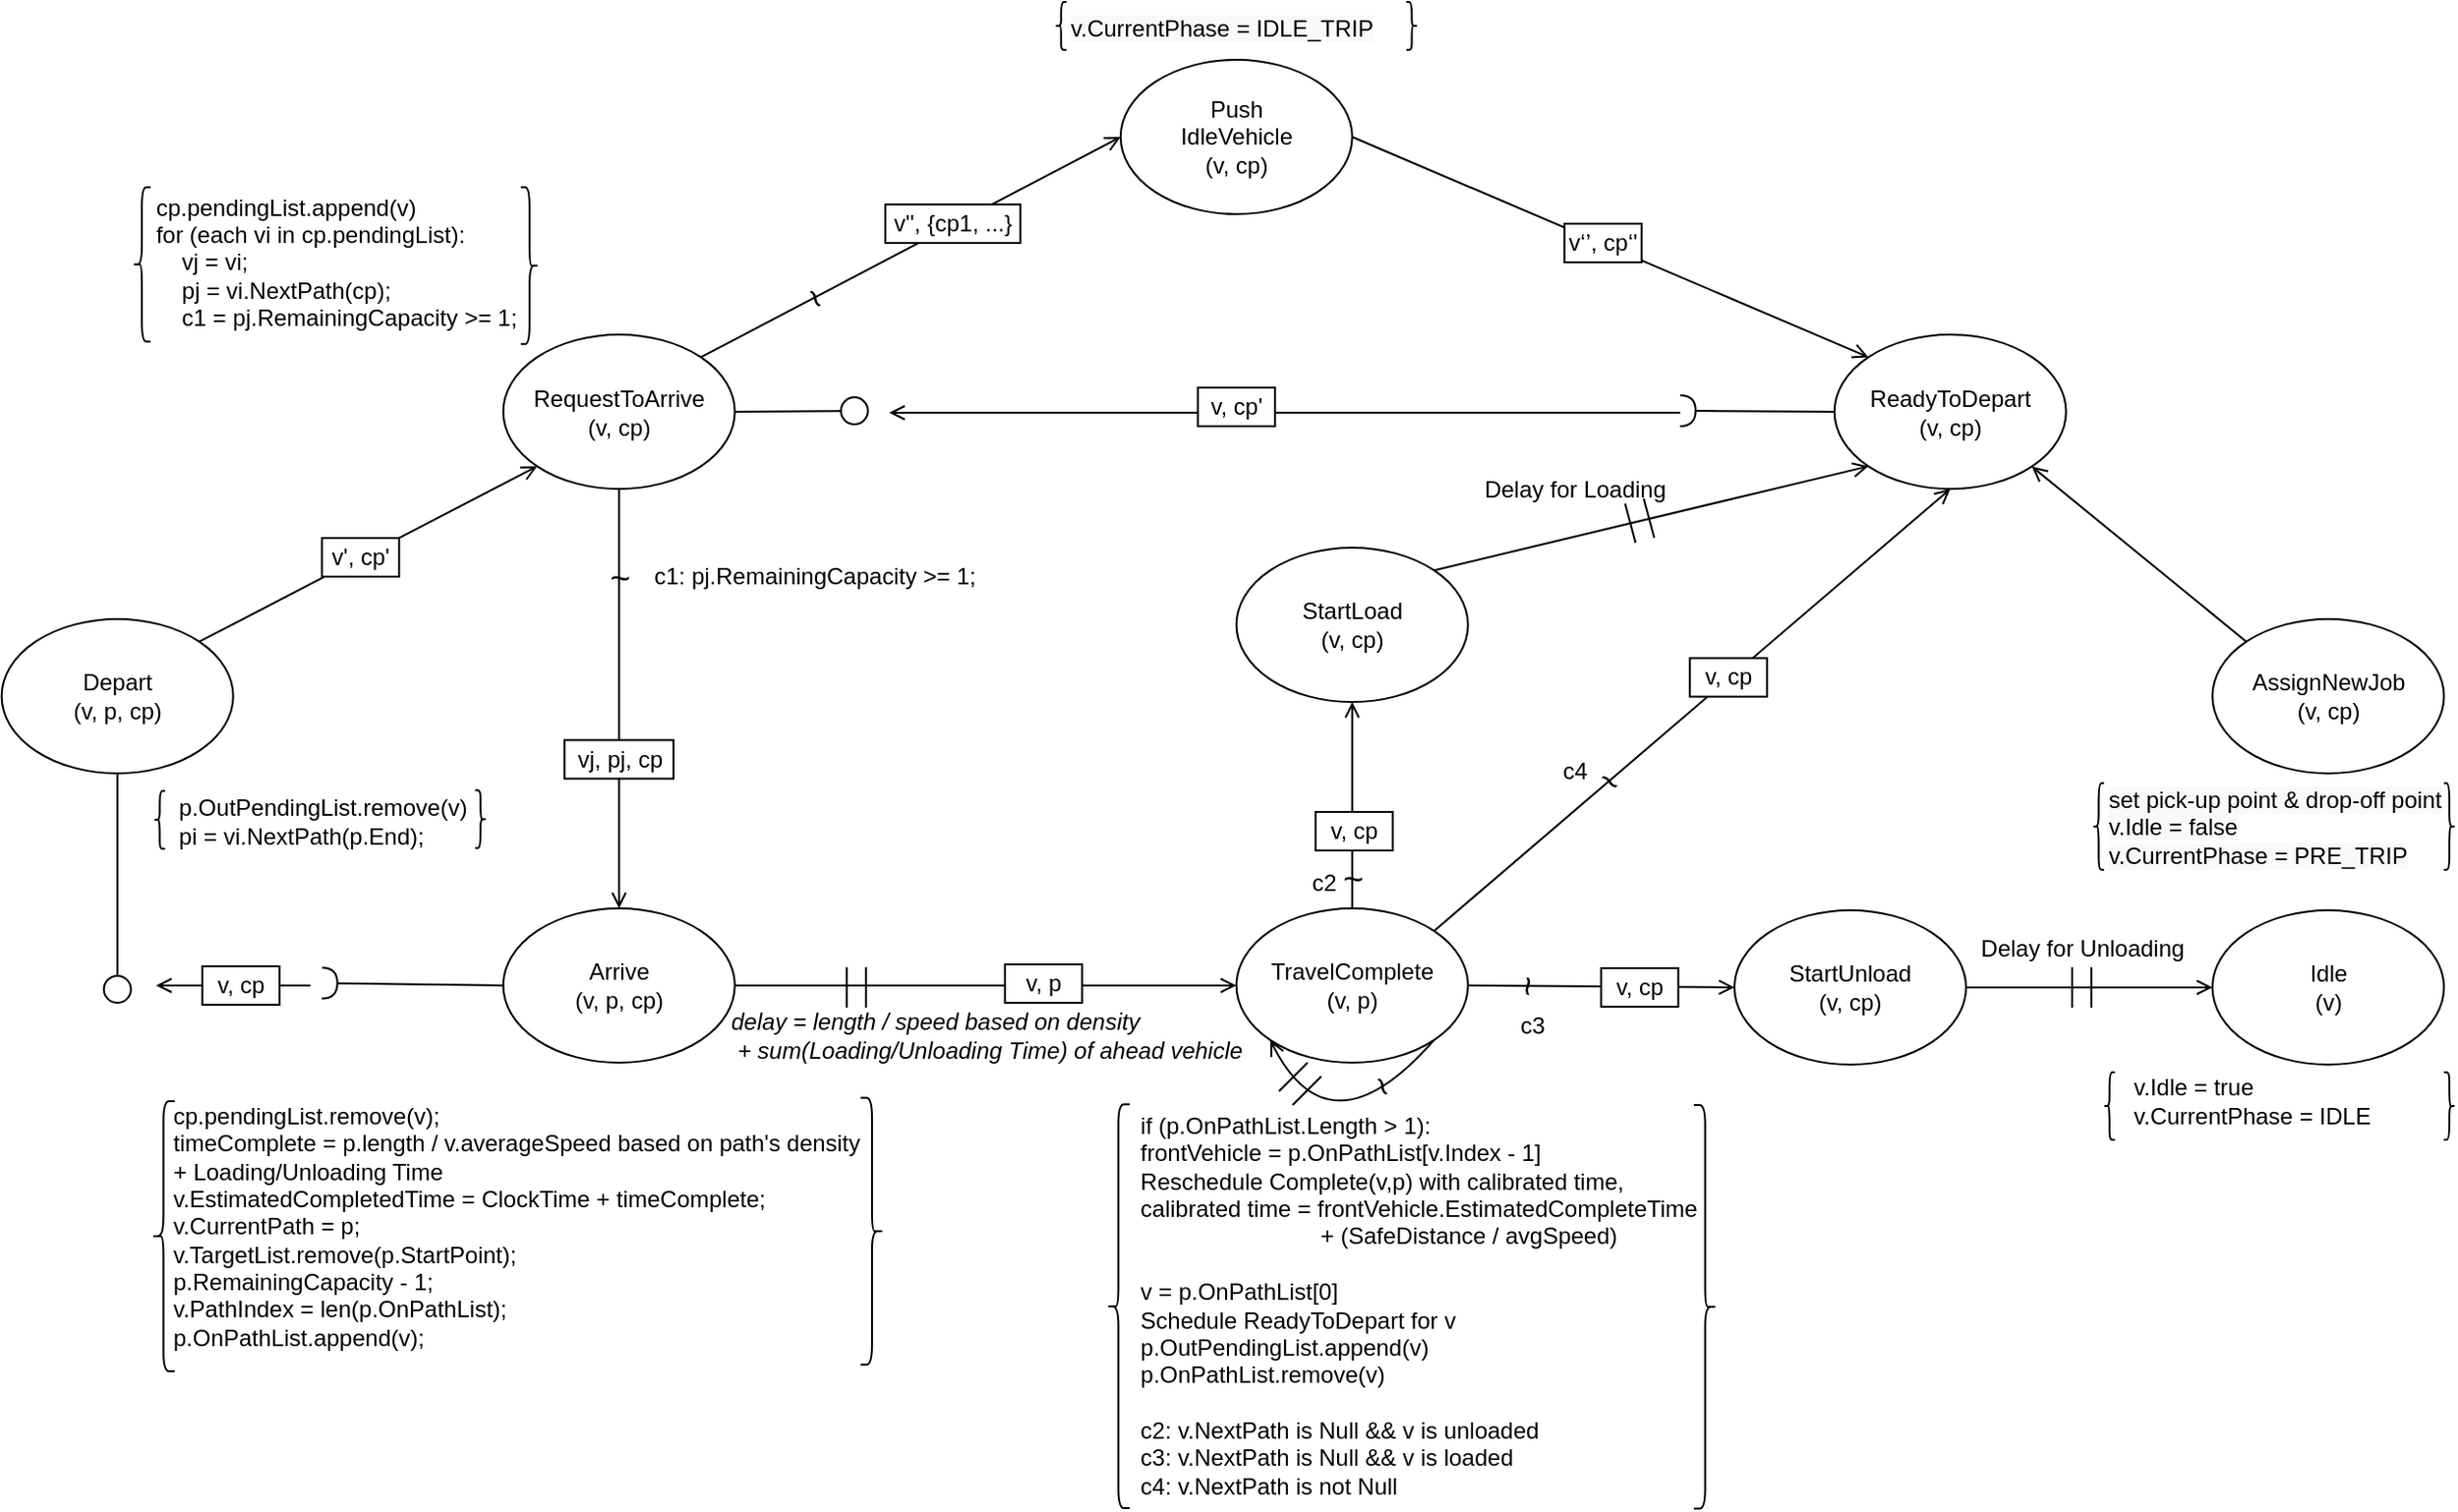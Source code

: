 <mxfile version="16.5.1" type="device" pages="2"><diagram id="ZD8LhDmIL7ZKYkuJgj-m" name="EG"><mxGraphModel dx="1278" dy="1587" grid="1" gridSize="10" guides="1" tooltips="1" connect="1" arrows="1" fold="1" page="1" pageScale="1" pageWidth="1100" pageHeight="850" math="0" shadow="0"><root><mxCell id="0"/><mxCell id="1" parent="0"/><mxCell id="oKzHw00SIrV2pba56lc9-1" value="RequestToArrive&lt;br&gt;(v, cp)" style="ellipse;whiteSpace=wrap;html=1;" parent="1" vertex="1"><mxGeometry x="331.85" y="-647.5" width="120" height="80" as="geometry"/></mxCell><mxCell id="oKzHw00SIrV2pba56lc9-2" value="ReadyToDepart&lt;br&gt;(v, cp)" style="ellipse;whiteSpace=wrap;html=1;" parent="1" vertex="1"><mxGeometry x="1021.85" y="-647.5" width="120" height="80" as="geometry"/></mxCell><mxCell id="oKzHw00SIrV2pba56lc9-3" value="TravelComplete&lt;br&gt;(v, p)" style="ellipse;whiteSpace=wrap;html=1;" parent="1" vertex="1"><mxGeometry x="711.85" y="-350.0" width="120" height="80" as="geometry"/></mxCell><mxCell id="oKzHw00SIrV2pba56lc9-4" value="StartLoad&lt;br&gt;(v, cp)" style="ellipse;whiteSpace=wrap;html=1;" parent="1" vertex="1"><mxGeometry x="711.85" y="-537.0" width="120" height="80" as="geometry"/></mxCell><mxCell id="oKzHw00SIrV2pba56lc9-5" value="Arrive&lt;br&gt;(v, p, cp)" style="ellipse;whiteSpace=wrap;html=1;" parent="1" vertex="1"><mxGeometry x="331.85" y="-350.0" width="120" height="80" as="geometry"/></mxCell><mxCell id="oKzHw00SIrV2pba56lc9-6" value="StartUnload&lt;br&gt;(v, cp)" style="ellipse;whiteSpace=wrap;html=1;" parent="1" vertex="1"><mxGeometry x="970" y="-349.0" width="120" height="80" as="geometry"/></mxCell><mxCell id="oKzHw00SIrV2pba56lc9-7" value="Idle&lt;br&gt;(v)" style="ellipse;whiteSpace=wrap;html=1;" parent="1" vertex="1"><mxGeometry x="1217.73" y="-349.0" width="120" height="80" as="geometry"/></mxCell><mxCell id="oKzHw00SIrV2pba56lc9-8" value="AssignNewJob&lt;br&gt;(v, cp)" style="ellipse;whiteSpace=wrap;html=1;" parent="1" vertex="1"><mxGeometry x="1217.73" y="-500.0" width="120" height="80" as="geometry"/></mxCell><mxCell id="oKzHw00SIrV2pba56lc9-9" value="Push&lt;br&gt;IdleVehicle&lt;br&gt;(v, cp)" style="ellipse;whiteSpace=wrap;html=1;" parent="1" vertex="1"><mxGeometry x="651.85" y="-790.0" width="120" height="80" as="geometry"/></mxCell><mxCell id="oKzHw00SIrV2pba56lc9-10" value="Depart&lt;br&gt;(v, p, cp)" style="ellipse;whiteSpace=wrap;html=1;" parent="1" vertex="1"><mxGeometry x="71.85" y="-500.0" width="120" height="80" as="geometry"/></mxCell><mxCell id="oKzHw00SIrV2pba56lc9-11" value="" style="curved=1;endArrow=open;html=1;rounded=0;endFill=0;" parent="1" edge="1"><mxGeometry width="50" height="50" relative="1" as="geometry"><mxPoint x="941.85" y="-607" as="sourcePoint"/><mxPoint x="531.85" y="-607" as="targetPoint"/></mxGeometry></mxCell><mxCell id="oKzHw00SIrV2pba56lc9-12" value="" style="curved=1;endArrow=open;html=1;rounded=0;exitX=1;exitY=0.5;exitDx=0;exitDy=0;endFill=0;entryX=0;entryY=0;entryDx=0;entryDy=0;" parent="1" source="oKzHw00SIrV2pba56lc9-9" target="oKzHw00SIrV2pba56lc9-2" edge="1"><mxGeometry width="50" height="50" relative="1" as="geometry"><mxPoint x="1031.85" y="-597.5" as="sourcePoint"/><mxPoint x="961.85" y="-800" as="targetPoint"/></mxGeometry></mxCell><mxCell id="oKzHw00SIrV2pba56lc9-13" value="" style="curved=1;endArrow=open;html=1;rounded=0;endFill=0;entryX=0;entryY=0.5;entryDx=0;entryDy=0;exitX=1;exitY=0;exitDx=0;exitDy=0;" parent="1" source="oKzHw00SIrV2pba56lc9-1" target="oKzHw00SIrV2pba56lc9-9" edge="1"><mxGeometry width="50" height="50" relative="1" as="geometry"><mxPoint x="561.85" y="-680" as="sourcePoint"/><mxPoint x="521.85" y="-760" as="targetPoint"/></mxGeometry></mxCell><mxCell id="oKzHw00SIrV2pba56lc9-14" value="v‘’, cp‘'" style="text;html=1;strokeColor=default;fillColor=default;align=center;verticalAlign=middle;whiteSpace=wrap;rounded=0;" parent="1" vertex="1"><mxGeometry x="881.85" y="-705" width="40" height="20" as="geometry"/></mxCell><mxCell id="oKzHw00SIrV2pba56lc9-15" value="v'', {cp1, ...}" style="text;html=1;strokeColor=#000000;fillColor=default;align=center;verticalAlign=middle;whiteSpace=wrap;rounded=0;fontColor=#000000;" parent="1" vertex="1"><mxGeometry x="529.85" y="-715" width="70" height="20" as="geometry"/></mxCell><mxCell id="oKzHw00SIrV2pba56lc9-16" value="&lt;font style=&quot;font-size: 18px&quot;&gt;~&lt;/font&gt;" style="text;html=1;align=center;verticalAlign=middle;resizable=0;points=[];autosize=1;strokeColor=none;fillColor=none;rotation=60;fontColor=#000000;" parent="1" vertex="1"><mxGeometry x="477.85" y="-676.502" width="30" height="20" as="geometry"/></mxCell><mxCell id="oKzHw00SIrV2pba56lc9-17" value="v, cp'" style="text;html=1;strokeColor=#000000;fillColor=default;align=center;verticalAlign=middle;whiteSpace=wrap;rounded=0;fontColor=#000000;" parent="1" vertex="1"><mxGeometry x="691.85" y="-620" width="40" height="20" as="geometry"/></mxCell><mxCell id="oKzHw00SIrV2pba56lc9-18" value="" style="curved=1;endArrow=open;html=1;rounded=0;exitX=1;exitY=0;exitDx=0;exitDy=0;endFill=0;entryX=0;entryY=1;entryDx=0;entryDy=0;" parent="1" source="oKzHw00SIrV2pba56lc9-4" target="oKzHw00SIrV2pba56lc9-2" edge="1"><mxGeometry width="50" height="50" relative="1" as="geometry"><mxPoint x="651.85" y="-740.0" as="sourcePoint"/><mxPoint x="909.424" y="-579.216" as="targetPoint"/></mxGeometry></mxCell><mxCell id="oKzHw00SIrV2pba56lc9-19" value="" style="shape=partialRectangle;whiteSpace=wrap;html=1;top=0;bottom=0;fillColor=none;rotation=45;strokeColor=#000000;fontColor=#000000;" parent="1" vertex="1"><mxGeometry x="739.85" y="-269" width="10" height="20" as="geometry"/></mxCell><mxCell id="oKzHw00SIrV2pba56lc9-20" value="Delay for Loading" style="text;html=1;align=center;verticalAlign=middle;resizable=0;points=[];autosize=1;strokeColor=none;fillColor=none;fontColor=#000000;" parent="1" vertex="1"><mxGeometry x="831.85" y="-577" width="110" height="20" as="geometry"/></mxCell><mxCell id="oKzHw00SIrV2pba56lc9-21" value="" style="curved=1;endArrow=open;html=1;rounded=0;exitX=0.5;exitY=0;exitDx=0;exitDy=0;endFill=0;entryX=0.5;entryY=1;entryDx=0;entryDy=0;" parent="1" source="oKzHw00SIrV2pba56lc9-3" target="oKzHw00SIrV2pba56lc9-4" edge="1"><mxGeometry width="50" height="50" relative="1" as="geometry"><mxPoint x="641.846" y="-309.064" as="sourcePoint"/><mxPoint x="736.994" y="-399.996" as="targetPoint"/></mxGeometry></mxCell><mxCell id="oKzHw00SIrV2pba56lc9-22" value="&lt;font style=&quot;font-size: 18px&quot;&gt;~&lt;/font&gt;" style="text;html=1;align=center;verticalAlign=middle;resizable=0;points=[];autosize=1;strokeColor=none;fillColor=none;rotation=0;fontColor=#000000;" parent="1" vertex="1"><mxGeometry x="756.85" y="-375.002" width="30" height="20" as="geometry"/></mxCell><mxCell id="oKzHw00SIrV2pba56lc9-23" value="c2" style="text;html=1;align=center;verticalAlign=middle;resizable=0;points=[];autosize=1;strokeColor=none;fillColor=none;fontColor=#000000;" parent="1" vertex="1"><mxGeometry x="741.85" y="-373" width="30" height="20" as="geometry"/></mxCell><mxCell id="oKzHw00SIrV2pba56lc9-24" value="v, cp" style="text;html=1;strokeColor=#000000;fillColor=default;align=center;verticalAlign=middle;whiteSpace=wrap;rounded=0;fontColor=#000000;" parent="1" vertex="1"><mxGeometry x="752.85" y="-400" width="40" height="20" as="geometry"/></mxCell><mxCell id="oKzHw00SIrV2pba56lc9-25" value="" style="curved=1;endArrow=open;html=1;rounded=0;exitX=1;exitY=0;exitDx=0;exitDy=0;endFill=0;entryX=0.5;entryY=1;entryDx=0;entryDy=0;" parent="1" source="oKzHw00SIrV2pba56lc9-3" target="oKzHw00SIrV2pba56lc9-2" edge="1"><mxGeometry width="50" height="50" relative="1" as="geometry"><mxPoint x="824.276" y="-478.284" as="sourcePoint"/><mxPoint x="1030" y="-530" as="targetPoint"/></mxGeometry></mxCell><mxCell id="oKzHw00SIrV2pba56lc9-26" value="&lt;font style=&quot;font-size: 18px&quot;&gt;~&lt;/font&gt;" style="text;html=1;align=center;verticalAlign=middle;resizable=0;points=[];autosize=1;strokeColor=none;fillColor=none;rotation=35;fontColor=#000000;" parent="1" vertex="1"><mxGeometry x="889.85" y="-426.252" width="30" height="20" as="geometry"/></mxCell><mxCell id="oKzHw00SIrV2pba56lc9-27" value="v, cp" style="text;html=1;strokeColor=#000000;fillColor=default;align=center;verticalAlign=middle;whiteSpace=wrap;rounded=0;fontColor=#000000;" parent="1" vertex="1"><mxGeometry x="946.85" y="-479.75" width="40" height="20" as="geometry"/></mxCell><mxCell id="oKzHw00SIrV2pba56lc9-28" value="c4" style="text;html=1;align=center;verticalAlign=middle;resizable=0;points=[];autosize=1;strokeColor=none;fillColor=none;fontColor=#000000;" parent="1" vertex="1"><mxGeometry x="871.85" y="-431.25" width="30" height="20" as="geometry"/></mxCell><mxCell id="oKzHw00SIrV2pba56lc9-29" value="" style="curved=1;endArrow=open;html=1;rounded=0;exitX=0;exitY=0;exitDx=0;exitDy=0;endFill=0;entryX=1;entryY=1;entryDx=0;entryDy=0;" parent="1" source="oKzHw00SIrV2pba56lc9-8" target="oKzHw00SIrV2pba56lc9-2" edge="1"><mxGeometry width="50" height="50" relative="1" as="geometry"><mxPoint x="954.276" y="-328.284" as="sourcePoint"/><mxPoint x="1091.85" y="-557.5" as="targetPoint"/></mxGeometry></mxCell><mxCell id="oKzHw00SIrV2pba56lc9-30" value="&lt;font style=&quot;font-size: 18px&quot;&gt;~&lt;/font&gt;" style="text;html=1;align=center;verticalAlign=middle;resizable=0;points=[];autosize=1;strokeColor=none;fillColor=none;rotation=0;fontColor=#000000;" parent="1" vertex="1"><mxGeometry x="376.85" y="-531.252" width="30" height="20" as="geometry"/></mxCell><mxCell id="oKzHw00SIrV2pba56lc9-31" value="c1: pj.RemainingCapacity &amp;gt;= 1;" style="text;html=1;align=center;verticalAlign=middle;resizable=0;points=[];autosize=1;strokeColor=none;fillColor=none;fontColor=#000000;" parent="1" vertex="1"><mxGeometry x="397.85" y="-537" width="190" height="30" as="geometry"/></mxCell><mxCell id="oKzHw00SIrV2pba56lc9-33" value="" style="curved=1;endArrow=open;html=1;rounded=0;exitX=0.5;exitY=1;exitDx=0;exitDy=0;endFill=0;entryX=0.5;entryY=0;entryDx=0;entryDy=0;" parent="1" source="oKzHw00SIrV2pba56lc9-1" target="oKzHw00SIrV2pba56lc9-5" edge="1"><mxGeometry width="50" height="50" relative="1" as="geometry"><mxPoint x="1031.85" y="-597.5" as="sourcePoint"/><mxPoint x="461.85" y="-597.5" as="targetPoint"/></mxGeometry></mxCell><mxCell id="oKzHw00SIrV2pba56lc9-32" value="vj, pj, cp" style="text;html=1;strokeColor=#000000;fillColor=#FFFFFF;align=center;verticalAlign=middle;whiteSpace=wrap;rounded=0;fontColor=#000000;" parent="1" vertex="1"><mxGeometry x="363.6" y="-437.25" width="56.5" height="20" as="geometry"/></mxCell><mxCell id="oKzHw00SIrV2pba56lc9-34" value="" style="curved=1;endArrow=open;html=1;rounded=0;exitX=1;exitY=0.5;exitDx=0;exitDy=0;endFill=0;entryX=0;entryY=0.5;entryDx=0;entryDy=0;" parent="1" source="oKzHw00SIrV2pba56lc9-5" target="oKzHw00SIrV2pba56lc9-3" edge="1"><mxGeometry width="50" height="50" relative="1" as="geometry"><mxPoint x="401.85" y="-557.5" as="sourcePoint"/><mxPoint x="401.85" y="-340.0" as="targetPoint"/></mxGeometry></mxCell><mxCell id="oKzHw00SIrV2pba56lc9-35" value="" style="shape=partialRectangle;whiteSpace=wrap;html=1;top=0;bottom=0;fillColor=none;rotation=0;strokeColor=#000000;fontColor=#000000;" parent="1" vertex="1"><mxGeometry x="509.85" y="-319" width="10" height="20" as="geometry"/></mxCell><mxCell id="oKzHw00SIrV2pba56lc9-36" value="v, p" style="text;html=1;strokeColor=#000000;fillColor=default;align=center;verticalAlign=middle;whiteSpace=wrap;rounded=0;fontColor=#000000;" parent="1" vertex="1"><mxGeometry x="591.85" y="-321" width="40" height="20" as="geometry"/></mxCell><mxCell id="oKzHw00SIrV2pba56lc9-37" value="delay = length / speed based on&amp;nbsp;density&lt;br&gt;&amp;nbsp;+ sum(Loading/Unloading Time) of ahead vehicle" style="text;html=1;align=left;verticalAlign=middle;resizable=0;points=[];autosize=1;strokeColor=none;fillColor=none;fontColor=#000000;fontStyle=2" parent="1" vertex="1"><mxGeometry x="447.85" y="-299" width="280" height="30" as="geometry"/></mxCell><mxCell id="oKzHw00SIrV2pba56lc9-38" value="&lt;font style=&quot;font-size: 18px&quot;&gt;~&lt;/font&gt;" style="text;html=1;align=center;verticalAlign=middle;resizable=0;points=[];autosize=1;strokeColor=none;fillColor=none;rotation=-90;fontColor=#000000;" parent="1" vertex="1"><mxGeometry x="847.85" y="-319.002" width="30" height="20" as="geometry"/></mxCell><mxCell id="oKzHw00SIrV2pba56lc9-39" value="c3" style="text;html=1;align=center;verticalAlign=middle;resizable=0;points=[];autosize=1;strokeColor=none;fillColor=none;fontColor=#000000;" parent="1" vertex="1"><mxGeometry x="849.85" y="-299" width="30" height="20" as="geometry"/></mxCell><mxCell id="oKzHw00SIrV2pba56lc9-41" value="" style="curved=1;endArrow=open;html=1;rounded=0;exitX=1;exitY=0.5;exitDx=0;exitDy=0;endFill=0;entryX=0;entryY=0.5;entryDx=0;entryDy=0;" parent="1" source="oKzHw00SIrV2pba56lc9-3" target="oKzHw00SIrV2pba56lc9-6" edge="1"><mxGeometry width="50" height="50" relative="1" as="geometry"><mxPoint x="1109.424" y="-408.284" as="sourcePoint"/><mxPoint x="1004.276" y="-569.216" as="targetPoint"/></mxGeometry></mxCell><mxCell id="oKzHw00SIrV2pba56lc9-40" value="v, cp" style="text;html=1;strokeColor=#000000;fillColor=default;align=center;verticalAlign=middle;whiteSpace=wrap;rounded=0;fontColor=#000000;" parent="1" vertex="1"><mxGeometry x="900.85" y="-319" width="40" height="20" as="geometry"/></mxCell><mxCell id="oKzHw00SIrV2pba56lc9-42" value="" style="curved=1;endArrow=open;html=1;rounded=0;exitX=1;exitY=0.5;exitDx=0;exitDy=0;endFill=0;entryX=0;entryY=0.5;entryDx=0;entryDy=0;" parent="1" source="oKzHw00SIrV2pba56lc9-6" target="oKzHw00SIrV2pba56lc9-7" edge="1"><mxGeometry width="50" height="50" relative="1" as="geometry"><mxPoint x="954.276" y="-328.284" as="sourcePoint"/><mxPoint x="1091.85" y="-557.5" as="targetPoint"/></mxGeometry></mxCell><mxCell id="oKzHw00SIrV2pba56lc9-43" value="" style="shape=partialRectangle;whiteSpace=wrap;html=1;top=0;bottom=0;fillColor=none;rotation=0;strokeColor=#000000;fontColor=#000000;" parent="1" vertex="1"><mxGeometry x="1145" y="-319" width="10" height="20" as="geometry"/></mxCell><mxCell id="oKzHw00SIrV2pba56lc9-44" value="Delay for Unloading" style="text;html=1;align=center;verticalAlign=middle;resizable=0;points=[];autosize=1;strokeColor=none;fillColor=none;fontColor=#000000;" parent="1" vertex="1"><mxGeometry x="1090" y="-339" width="120" height="20" as="geometry"/></mxCell><mxCell id="oKzHw00SIrV2pba56lc9-45" value="" style="shape=curlyBracket;whiteSpace=wrap;html=1;rounded=1;strokeColor=default;fontColor=#000000;" parent="1" vertex="1"><mxGeometry x="1161.57" y="-265" width="5.6" height="35" as="geometry"/></mxCell><mxCell id="oKzHw00SIrV2pba56lc9-46" value="" style="shape=curlyBracket;whiteSpace=wrap;html=1;rounded=1;rotation=-180;strokeColor=default;fontColor=#000000;" parent="1" vertex="1"><mxGeometry x="1337.73" y="-265" width="5.6" height="35" as="geometry"/></mxCell><mxCell id="oKzHw00SIrV2pba56lc9-47" value="v.Idle = true&lt;br&gt;v.CurrentPhase = IDLE" style="text;html=1;align=left;verticalAlign=middle;resizable=0;points=[];autosize=1;strokeColor=none;fillColor=none;fontColor=#000000;" parent="1" vertex="1"><mxGeometry x="1174.65" y="-270" width="150" height="40" as="geometry"/></mxCell><mxCell id="oKzHw00SIrV2pba56lc9-48" value="" style="curved=1;endArrow=open;html=1;rounded=0;exitX=1;exitY=0;exitDx=0;exitDy=0;endFill=0;entryX=0;entryY=1;entryDx=0;entryDy=0;" parent="1" source="oKzHw00SIrV2pba56lc9-10" target="oKzHw00SIrV2pba56lc9-1" edge="1"><mxGeometry width="50" height="50" relative="1" as="geometry"><mxPoint x="401.85" y="-557.5" as="sourcePoint"/><mxPoint x="401.85" y="-340" as="targetPoint"/></mxGeometry></mxCell><mxCell id="oKzHw00SIrV2pba56lc9-49" value="v', cp'" style="text;html=1;strokeColor=#000000;fillColor=default;align=center;verticalAlign=middle;whiteSpace=wrap;rounded=0;fontColor=#000000;" parent="1" vertex="1"><mxGeometry x="237.85" y="-542" width="40" height="20" as="geometry"/></mxCell><mxCell id="oKzHw00SIrV2pba56lc9-50" value="" style="curved=1;endArrow=open;html=1;rounded=0;endFill=0;" parent="1" edge="1"><mxGeometry width="50" height="50" relative="1" as="geometry"><mxPoint x="231.85" y="-310" as="sourcePoint"/><mxPoint x="151.85" y="-310" as="targetPoint"/></mxGeometry></mxCell><mxCell id="oKzHw00SIrV2pba56lc9-51" value="v, cp" style="text;html=1;strokeColor=#000000;fillColor=default;align=center;verticalAlign=middle;whiteSpace=wrap;rounded=0;fontColor=#000000;" parent="1" vertex="1"><mxGeometry x="175.85" y="-320" width="40" height="20" as="geometry"/></mxCell><mxCell id="oKzHw00SIrV2pba56lc9-52" value="" style="curved=1;endArrow=circle;html=1;rounded=0;exitX=1;exitY=0.5;exitDx=0;exitDy=0;endFill=0;" parent="1" source="oKzHw00SIrV2pba56lc9-1" edge="1"><mxGeometry width="50" height="50" relative="1" as="geometry"><mxPoint x="627.85" y="-459.75" as="sourcePoint"/><mxPoint x="521.85" y="-608" as="targetPoint"/><Array as="points"/></mxGeometry></mxCell><mxCell id="oKzHw00SIrV2pba56lc9-53" value="" style="curved=1;endArrow=halfCircle;html=1;rounded=0;endFill=0;startArrow=none;exitX=0;exitY=0.5;exitDx=0;exitDy=0;" parent="1" source="oKzHw00SIrV2pba56lc9-2" edge="1"><mxGeometry width="50" height="50" relative="1" as="geometry"><mxPoint x="791.85" y="-580.0" as="sourcePoint"/><mxPoint x="941.85" y="-608" as="targetPoint"/><Array as="points"/></mxGeometry></mxCell><mxCell id="oKzHw00SIrV2pba56lc9-54" value="" style="curved=1;endArrow=circle;html=1;rounded=0;exitX=0.5;exitY=1;exitDx=0;exitDy=0;endFill=0;" parent="1" source="oKzHw00SIrV2pba56lc9-10" edge="1"><mxGeometry width="50" height="50" relative="1" as="geometry"><mxPoint x="207.85" y="-434.5" as="sourcePoint"/><mxPoint x="131.85" y="-300" as="targetPoint"/><Array as="points"/></mxGeometry></mxCell><mxCell id="oKzHw00SIrV2pba56lc9-55" value="" style="curved=1;endArrow=halfCircle;html=1;rounded=0;endFill=0;startArrow=none;exitX=0;exitY=0.5;exitDx=0;exitDy=0;" parent="1" source="oKzHw00SIrV2pba56lc9-5" edge="1"><mxGeometry width="50" height="50" relative="1" as="geometry"><mxPoint x="317.85" y="-310.75" as="sourcePoint"/><mxPoint x="237.85" y="-311.25" as="targetPoint"/><Array as="points"/></mxGeometry></mxCell><mxCell id="oKzHw00SIrV2pba56lc9-56" value="&lt;div style=&quot;text-align: left&quot;&gt;cp.pendingList.append(v)&lt;/div&gt;&lt;div style=&quot;text-align: left&quot;&gt;&lt;span&gt;for (each vi in&amp;nbsp;cp.pendingList):&lt;/span&gt;&lt;br&gt;&lt;/div&gt;&lt;div style=&quot;text-align: left&quot;&gt;&amp;nbsp; &amp;nbsp; vj = vi;&lt;/div&gt;&lt;div style=&quot;text-align: left&quot;&gt;&amp;nbsp; &amp;nbsp; pj = vi.NextPath(cp);&lt;/div&gt;&lt;div style=&quot;text-align: left&quot;&gt;&amp;nbsp; &amp;nbsp; c1 = pj.RemainingCapacity &amp;gt;= 1;&lt;/div&gt;" style="text;html=1;align=center;verticalAlign=middle;resizable=0;points=[];autosize=1;strokeColor=none;fillColor=none;" parent="1" vertex="1"><mxGeometry x="140" y="-730" width="210" height="90" as="geometry"/></mxCell><mxCell id="oKzHw00SIrV2pba56lc9-57" value="" style="shape=curlyBracket;whiteSpace=wrap;html=1;rounded=1;rotation=-180;strokeColor=#000000;fontColor=#000000;" parent="1" vertex="1"><mxGeometry x="340.93" y="-723.82" width="9.07" height="81.18" as="geometry"/></mxCell><mxCell id="oKzHw00SIrV2pba56lc9-58" value="" style="shape=curlyBracket;whiteSpace=wrap;html=1;rounded=1;strokeColor=#000000;fontColor=#000000;" parent="1" vertex="1"><mxGeometry x="140" y="-723.82" width="9.07" height="80" as="geometry"/></mxCell><mxCell id="oKzHw00SIrV2pba56lc9-63" value="&lt;div style=&quot;text-align: left&quot;&gt;cp.pendingList.remove(v);&lt;/div&gt;&lt;div style=&quot;text-align: left&quot;&gt;timeComplete = p.length / v.averageSpeed based on path's density&amp;nbsp;&lt;/div&gt;&lt;div style=&quot;text-align: left&quot;&gt;+ Loading/Unloading Time&amp;nbsp;&lt;/div&gt;&lt;div style=&quot;text-align: left&quot;&gt;v.EstimatedCompletedTime = ClockTime + timeComplete;&lt;/div&gt;&lt;div style=&quot;text-align: left&quot;&gt;v.CurrentPath = p;&lt;br&gt;v.TargetList.remove(p.StartPoint);&lt;br&gt;p.RemainingCapacity - 1;&lt;br&gt;v.PathIndex = len(p.OnPathList);&lt;br&gt;p.OnPathList.append(v);&lt;/div&gt;" style="text;html=1;align=center;verticalAlign=middle;resizable=0;points=[];autosize=1;strokeColor=none;fillColor=none;" parent="1" vertex="1"><mxGeometry x="149.85" y="-254.68" width="380" height="140" as="geometry"/></mxCell><mxCell id="oKzHw00SIrV2pba56lc9-64" value="" style="shape=curlyBracket;whiteSpace=wrap;html=1;rounded=1;strokeColor=#000000;fontColor=#000000;" parent="1" vertex="1"><mxGeometry x="149.85" y="-250" width="11.73" height="140" as="geometry"/></mxCell><mxCell id="oKzHw00SIrV2pba56lc9-65" value="" style="shape=curlyBracket;whiteSpace=wrap;html=1;rounded=1;rotation=-180;strokeColor=#000000;fontColor=#000000;" parent="1" vertex="1"><mxGeometry x="517.1" y="-251.71" width="11.73" height="138.29" as="geometry"/></mxCell><mxCell id="oKzHw00SIrV2pba56lc9-66" value="&lt;div style=&quot;text-align: left&quot;&gt;&lt;div&gt;if (p.OnPathList.Length &amp;gt; 1):&lt;/div&gt;&lt;div&gt;frontVehicle = p.OnPathList[v.Index - 1]&lt;br&gt;&lt;/div&gt;&lt;div&gt;Reschedule Complete(v,p) with calibrated time,&lt;br&gt;&lt;/div&gt;&lt;div&gt;calibrated time =&amp;nbsp;frontVehicle.EstimatedCompleteTime&lt;/div&gt;&lt;div&gt;&amp;nbsp; &amp;nbsp; &amp;nbsp; &amp;nbsp; &amp;nbsp; &amp;nbsp; &amp;nbsp; &amp;nbsp; &amp;nbsp; &amp;nbsp; &amp;nbsp; &amp;nbsp; &amp;nbsp; &amp;nbsp; + (SafeDistance / avgSpeed)&lt;br&gt;&lt;/div&gt;&lt;/div&gt;&lt;div style=&quot;text-align: left&quot;&gt;&lt;br&gt;&lt;/div&gt;&lt;div style=&quot;text-align: left&quot;&gt;v = p.OnPathList[0]&lt;br&gt;&lt;/div&gt;&lt;div style=&quot;text-align: left&quot;&gt;Schedule ReadyToDepart for v&lt;/div&gt;&lt;div style=&quot;text-align: left&quot;&gt;p.OutPendingList.append(v)&lt;/div&gt;&lt;div style=&quot;text-align: left&quot;&gt;&lt;span style=&quot;text-align: center&quot;&gt;p.OnPathList.remove(v)&lt;/span&gt;&lt;/div&gt;&lt;div style=&quot;text-align: left&quot;&gt;&lt;span style=&quot;text-align: center&quot;&gt;&lt;br&gt;&lt;/span&gt;&lt;/div&gt;&lt;div style=&quot;text-align: left&quot;&gt;&lt;span style=&quot;text-align: center&quot;&gt;c2:&amp;nbsp;&lt;/span&gt;&lt;span style=&quot;text-align: center&quot;&gt;v.NextPath is Null &amp;amp;&amp;amp; v is unloaded&lt;/span&gt;&lt;/div&gt;&lt;div style=&quot;text-align: left&quot;&gt;&lt;span style=&quot;text-align: center&quot;&gt;c3: v.NextPath is Null&lt;/span&gt;&lt;span style=&quot;text-align: center&quot;&gt;&amp;nbsp;&lt;/span&gt;&lt;span style=&quot;text-align: center&quot;&gt;&amp;amp;&amp;amp; v is loaded&lt;/span&gt;&lt;/div&gt;&lt;div style=&quot;text-align: left&quot;&gt;&lt;span style=&quot;text-align: center&quot;&gt;c4:&amp;nbsp;&lt;/span&gt;&lt;span style=&quot;text-align: center&quot;&gt;v.NextPath is not Null&lt;/span&gt;&lt;/div&gt;" style="text;html=1;align=center;verticalAlign=middle;resizable=0;points=[];autosize=1;strokeColor=none;fillColor=none;" parent="1" vertex="1"><mxGeometry x="650.66" y="-248.68" width="310" height="210" as="geometry"/></mxCell><mxCell id="oKzHw00SIrV2pba56lc9-67" value="" style="shape=curlyBracket;whiteSpace=wrap;html=1;rounded=1;rotation=-180;strokeColor=#000000;fontColor=#000000;" parent="1" vertex="1"><mxGeometry x="948.93" y="-248" width="11.73" height="209.29" as="geometry"/></mxCell><mxCell id="oKzHw00SIrV2pba56lc9-68" value="" style="shape=curlyBracket;whiteSpace=wrap;html=1;rounded=1;rotation=-180;strokeColor=#000000;fontColor=#000000;flipH=1;" parent="1" vertex="1"><mxGeometry x="644.8" y="-248.33" width="11.73" height="209.29" as="geometry"/></mxCell><mxCell id="oKzHw00SIrV2pba56lc9-69" value="&lt;div style=&quot;text-align: left&quot;&gt;p.OutPendingList.remove(v)&lt;/div&gt;&lt;div style=&quot;text-align: left&quot;&gt;pi = vi.NextPath(p.End);&lt;/div&gt;" style="text;html=1;align=center;verticalAlign=middle;resizable=0;points=[];autosize=1;strokeColor=none;fillColor=none;" parent="1" vertex="1"><mxGeometry x="152.79" y="-415" width="170" height="40" as="geometry"/></mxCell><mxCell id="oKzHw00SIrV2pba56lc9-70" value="" style="shape=curlyBracket;whiteSpace=wrap;html=1;rounded=1;strokeColor=#000000;fontColor=#000000;" parent="1" vertex="1"><mxGeometry x="150.97" y="-410.93" width="5.6" height="30.0" as="geometry"/></mxCell><mxCell id="oKzHw00SIrV2pba56lc9-71" value="" style="shape=curlyBracket;whiteSpace=wrap;html=1;rounded=1;rotation=-180;strokeColor=#000000;fontColor=#000000;" parent="1" vertex="1"><mxGeometry x="317.25" y="-411.251" width="5.6" height="30.0" as="geometry"/></mxCell><mxCell id="oKzHw00SIrV2pba56lc9-72" value="&lt;span style=&quot;font-family: helvetica; font-size: 12px; font-style: normal; font-weight: 400; letter-spacing: normal; text-align: left; text-indent: 0px; text-transform: none; word-spacing: 0px; background-color: rgb(248, 249, 250); display: inline; float: none;&quot;&gt;set pick-up point &amp;amp; drop-off point&lt;br&gt;v.Idle = false&lt;br&gt;v.CurrentPhase = PRE_TRIP&lt;br&gt;&lt;/span&gt;" style="text;whiteSpace=wrap;html=1;strokeColor=none;fontColor=#000000;" parent="1" vertex="1"><mxGeometry x="1161.57" y="-420" width="176.16" height="60" as="geometry"/></mxCell><mxCell id="oKzHw00SIrV2pba56lc9-73" value="" style="shape=curlyBracket;whiteSpace=wrap;html=1;rounded=1;strokeColor=default;fontColor=#000000;" parent="1" vertex="1"><mxGeometry x="1155.97" y="-414.84" width="5.6" height="44.84" as="geometry"/></mxCell><mxCell id="oKzHw00SIrV2pba56lc9-74" value="" style="shape=curlyBracket;whiteSpace=wrap;html=1;rounded=1;strokeColor=default;fontColor=#000000;flipH=1;" parent="1" vertex="1"><mxGeometry x="1337.73" y="-414.84" width="5.6" height="44.84" as="geometry"/></mxCell><mxCell id="qZaOV4rewgzGiEYE-Uma-6" value="&lt;span style=&quot;font-family: helvetica; font-size: 12px; font-style: normal; font-weight: 400; letter-spacing: normal; text-align: left; text-indent: 0px; text-transform: none; word-spacing: 0px; background-color: rgb(248, 249, 250); display: inline; float: none;&quot;&gt;v.CurrentPhase = IDLE_TRIP&lt;br&gt;&lt;/span&gt;" style="text;whiteSpace=wrap;html=1;strokeColor=none;fontColor=#000000;" parent="1" vertex="1"><mxGeometry x="623.77" y="-820" width="176.16" height="30" as="geometry"/></mxCell><mxCell id="qZaOV4rewgzGiEYE-Uma-7" value="" style="shape=curlyBracket;whiteSpace=wrap;html=1;rounded=1;strokeColor=default;fontColor=#000000;" parent="1" vertex="1"><mxGeometry x="618.17" y="-820" width="5.6" height="24.84" as="geometry"/></mxCell><mxCell id="qZaOV4rewgzGiEYE-Uma-8" value="" style="shape=curlyBracket;whiteSpace=wrap;html=1;rounded=1;strokeColor=default;fontColor=#000000;flipH=1;" parent="1" vertex="1"><mxGeometry x="799.93" y="-820" width="5.6" height="24.84" as="geometry"/></mxCell><mxCell id="cdqSBt7J8dErzPelzh1z-1" value="" style="curved=1;endArrow=open;html=1;rounded=0;exitX=1;exitY=1;exitDx=0;exitDy=0;endFill=0;entryX=0;entryY=1;entryDx=0;entryDy=0;" parent="1" source="oKzHw00SIrV2pba56lc9-3" target="oKzHw00SIrV2pba56lc9-3" edge="1"><mxGeometry width="50" height="50" relative="1" as="geometry"><mxPoint x="842" y="-300" as="sourcePoint"/><mxPoint x="980" y="-299" as="targetPoint"/><Array as="points"><mxPoint x="760" y="-220"/></Array></mxGeometry></mxCell><mxCell id="cdqSBt7J8dErzPelzh1z-3" value="&lt;font style=&quot;font-size: 18px&quot;&gt;~&lt;/font&gt;" style="text;html=1;align=center;verticalAlign=middle;resizable=0;points=[];autosize=1;strokeColor=none;fillColor=none;rotation=-116;fontColor=#000000;" parent="1" vertex="1"><mxGeometry x="772.85" y="-267.002" width="30" height="20" as="geometry"/></mxCell><mxCell id="cdqSBt7J8dErzPelzh1z-4" value="" style="shape=partialRectangle;whiteSpace=wrap;html=1;top=0;bottom=0;fillColor=none;rotation=-15;strokeColor=#000000;fontColor=#000000;" parent="1" vertex="1"><mxGeometry x="915.85" y="-561" width="10" height="20" as="geometry"/></mxCell></root></mxGraphModel></diagram><diagram id="fMWfNRhykeq2069XGdn3" name="ERD"><mxGraphModel dx="2354" dy="1967" grid="1" gridSize="10" guides="1" tooltips="1" connect="1" arrows="1" fold="1" page="1" pageScale="1" pageWidth="850" pageHeight="1100" math="0" shadow="0"><root><mxCell id="0"/><mxCell id="1" parent="0"/><mxCell id="jRwEwOy5mVH2PpCxCjaY-1" value="Vehicle" style="shape=table;startSize=30;container=1;collapsible=1;childLayout=tableLayout;fixedRows=1;rowLines=0;fontStyle=1;align=center;resizeLast=1;" parent="1" vertex="1"><mxGeometry x="70" y="-110" width="670" height="390" as="geometry"/></mxCell><mxCell id="jRwEwOy5mVH2PpCxCjaY-2" value="" style="shape=tableRow;horizontal=0;startSize=0;swimlaneHead=0;swimlaneBody=0;fillColor=none;collapsible=0;dropTarget=0;points=[[0,0.5],[1,0.5]];portConstraint=eastwest;top=0;left=0;right=0;bottom=1;" parent="jRwEwOy5mVH2PpCxCjaY-1" vertex="1"><mxGeometry y="30" width="670" height="30" as="geometry"/></mxCell><mxCell id="jRwEwOy5mVH2PpCxCjaY-3" value="PK" style="shape=partialRectangle;connectable=0;fillColor=none;top=0;left=0;bottom=0;right=0;fontStyle=1;overflow=hidden;" parent="jRwEwOy5mVH2PpCxCjaY-2" vertex="1"><mxGeometry width="30" height="30" as="geometry"><mxRectangle width="30" height="30" as="alternateBounds"/></mxGeometry></mxCell><mxCell id="jRwEwOy5mVH2PpCxCjaY-4" value="Id" style="shape=partialRectangle;connectable=0;fillColor=none;top=0;left=0;bottom=0;right=0;align=left;spacingLeft=6;fontStyle=5;overflow=hidden;" parent="jRwEwOy5mVH2PpCxCjaY-2" vertex="1"><mxGeometry x="30" width="150" height="30" as="geometry"><mxRectangle width="150" height="30" as="alternateBounds"/></mxGeometry></mxCell><mxCell id="jRwEwOy5mVH2PpCxCjaY-5" value="str" style="shape=partialRectangle;connectable=0;fillColor=none;top=0;left=0;bottom=0;right=0;align=left;spacingLeft=6;fontStyle=5;overflow=hidden;" parent="jRwEwOy5mVH2PpCxCjaY-2" vertex="1"><mxGeometry x="180" width="490" height="30" as="geometry"><mxRectangle width="490" height="30" as="alternateBounds"/></mxGeometry></mxCell><mxCell id="jRwEwOy5mVH2PpCxCjaY-14" value="" style="shape=tableRow;horizontal=0;startSize=0;swimlaneHead=0;swimlaneBody=0;fillColor=none;collapsible=0;dropTarget=0;points=[[0,0.5],[1,0.5]];portConstraint=eastwest;top=0;left=0;right=0;bottom=0;" parent="jRwEwOy5mVH2PpCxCjaY-1" vertex="1"><mxGeometry y="60" width="670" height="30" as="geometry"/></mxCell><mxCell id="jRwEwOy5mVH2PpCxCjaY-15" value="" style="shape=partialRectangle;connectable=0;fillColor=none;top=0;left=0;bottom=0;right=0;editable=1;overflow=hidden;" parent="jRwEwOy5mVH2PpCxCjaY-14" vertex="1"><mxGeometry width="30" height="30" as="geometry"><mxRectangle width="30" height="30" as="alternateBounds"/></mxGeometry></mxCell><mxCell id="jRwEwOy5mVH2PpCxCjaY-16" value="InitialSpeed" style="shape=partialRectangle;connectable=0;fillColor=none;top=0;left=0;bottom=0;right=0;align=left;spacingLeft=6;overflow=hidden;" parent="jRwEwOy5mVH2PpCxCjaY-14" vertex="1"><mxGeometry x="30" width="150" height="30" as="geometry"><mxRectangle width="150" height="30" as="alternateBounds"/></mxGeometry></mxCell><mxCell id="jRwEwOy5mVH2PpCxCjaY-17" value="double" style="shape=partialRectangle;connectable=0;fillColor=none;top=0;left=0;bottom=0;right=0;align=left;spacingLeft=6;overflow=hidden;" parent="jRwEwOy5mVH2PpCxCjaY-14" vertex="1"><mxGeometry x="180" width="490" height="30" as="geometry"><mxRectangle width="490" height="30" as="alternateBounds"/></mxGeometry></mxCell><mxCell id="vFSfV19L8IceYqAMn0Yq-5" style="shape=tableRow;horizontal=0;startSize=0;swimlaneHead=0;swimlaneBody=0;fillColor=none;collapsible=0;dropTarget=0;points=[[0,0.5],[1,0.5]];portConstraint=eastwest;top=0;left=0;right=0;bottom=0;" parent="jRwEwOy5mVH2PpCxCjaY-1" vertex="1"><mxGeometry y="90" width="670" height="30" as="geometry"/></mxCell><mxCell id="vFSfV19L8IceYqAMn0Yq-6" style="shape=partialRectangle;connectable=0;fillColor=none;top=0;left=0;bottom=0;right=0;editable=1;overflow=hidden;" parent="vFSfV19L8IceYqAMn0Yq-5" vertex="1"><mxGeometry width="30" height="30" as="geometry"><mxRectangle width="30" height="30" as="alternateBounds"/></mxGeometry></mxCell><mxCell id="vFSfV19L8IceYqAMn0Yq-7" value="AverageSpeed" style="shape=partialRectangle;connectable=0;fillColor=none;top=0;left=0;bottom=0;right=0;align=left;spacingLeft=6;overflow=hidden;fontStyle=0" parent="vFSfV19L8IceYqAMn0Yq-5" vertex="1"><mxGeometry x="30" width="150" height="30" as="geometry"><mxRectangle width="150" height="30" as="alternateBounds"/></mxGeometry></mxCell><mxCell id="vFSfV19L8IceYqAMn0Yq-8" value="double" style="shape=partialRectangle;connectable=0;fillColor=none;top=0;left=0;bottom=0;right=0;align=left;spacingLeft=6;overflow=hidden;fontStyle=0" parent="vFSfV19L8IceYqAMn0Yq-5" vertex="1"><mxGeometry x="180" width="490" height="30" as="geometry"><mxRectangle width="490" height="30" as="alternateBounds"/></mxGeometry></mxCell><mxCell id="vFSfV19L8IceYqAMn0Yq-1" style="shape=tableRow;horizontal=0;startSize=0;swimlaneHead=0;swimlaneBody=0;fillColor=none;collapsible=0;dropTarget=0;points=[[0,0.5],[1,0.5]];portConstraint=eastwest;top=0;left=0;right=0;bottom=0;" parent="jRwEwOy5mVH2PpCxCjaY-1" vertex="1"><mxGeometry y="120" width="670" height="30" as="geometry"/></mxCell><mxCell id="vFSfV19L8IceYqAMn0Yq-2" style="shape=partialRectangle;connectable=0;fillColor=none;top=0;left=0;bottom=0;right=0;editable=1;overflow=hidden;" parent="vFSfV19L8IceYqAMn0Yq-1" vertex="1"><mxGeometry width="30" height="30" as="geometry"><mxRectangle width="30" height="30" as="alternateBounds"/></mxGeometry></mxCell><mxCell id="vFSfV19L8IceYqAMn0Yq-3" value="CurrentSpeed" style="shape=partialRectangle;connectable=0;fillColor=none;top=0;left=0;bottom=0;right=0;align=left;spacingLeft=6;overflow=hidden;fontStyle=0" parent="vFSfV19L8IceYqAMn0Yq-1" vertex="1"><mxGeometry x="30" width="150" height="30" as="geometry"><mxRectangle width="150" height="30" as="alternateBounds"/></mxGeometry></mxCell><mxCell id="vFSfV19L8IceYqAMn0Yq-4" value="double" style="shape=partialRectangle;connectable=0;fillColor=none;top=0;left=0;bottom=0;right=0;align=left;spacingLeft=6;overflow=hidden;fontStyle=0" parent="vFSfV19L8IceYqAMn0Yq-1" vertex="1"><mxGeometry x="180" width="490" height="30" as="geometry"><mxRectangle width="490" height="30" as="alternateBounds"/></mxGeometry></mxCell><mxCell id="jRwEwOy5mVH2PpCxCjaY-18" value="" style="shape=tableRow;horizontal=0;startSize=0;swimlaneHead=0;swimlaneBody=0;fillColor=none;collapsible=0;dropTarget=0;points=[[0,0.5],[1,0.5]];portConstraint=eastwest;top=0;left=0;right=0;bottom=0;" parent="jRwEwOy5mVH2PpCxCjaY-1" vertex="1"><mxGeometry y="150" width="670" height="30" as="geometry"/></mxCell><mxCell id="jRwEwOy5mVH2PpCxCjaY-19" value="" style="shape=partialRectangle;connectable=0;fillColor=none;top=0;left=0;bottom=0;right=0;editable=1;overflow=hidden;" parent="jRwEwOy5mVH2PpCxCjaY-18" vertex="1"><mxGeometry width="30" height="30" as="geometry"><mxRectangle width="30" height="30" as="alternateBounds"/></mxGeometry></mxCell><mxCell id="jRwEwOy5mVH2PpCxCjaY-20" value="CurrentPhase" style="shape=partialRectangle;connectable=0;fillColor=none;top=0;left=0;bottom=0;right=0;align=left;spacingLeft=6;overflow=hidden;" parent="jRwEwOy5mVH2PpCxCjaY-18" vertex="1"><mxGeometry x="30" width="150" height="30" as="geometry"><mxRectangle width="150" height="30" as="alternateBounds"/></mxGeometry></mxCell><mxCell id="jRwEwOy5mVH2PpCxCjaY-21" value="Enum&lt;IDLE, LOADING, UNLOADING, RETRIEVE, TRANSPORT, IDLE_TRIP&gt;" style="shape=partialRectangle;connectable=0;fillColor=none;top=0;left=0;bottom=0;right=0;align=left;spacingLeft=6;overflow=hidden;" parent="jRwEwOy5mVH2PpCxCjaY-18" vertex="1"><mxGeometry x="180" width="490" height="30" as="geometry"><mxRectangle width="490" height="30" as="alternateBounds"/></mxGeometry></mxCell><mxCell id="jRwEwOy5mVH2PpCxCjaY-22" value="" style="shape=tableRow;horizontal=0;startSize=0;swimlaneHead=0;swimlaneBody=0;fillColor=none;collapsible=0;dropTarget=0;points=[[0,0.5],[1,0.5]];portConstraint=eastwest;top=0;left=0;right=0;bottom=0;" parent="jRwEwOy5mVH2PpCxCjaY-1" vertex="1"><mxGeometry y="180" width="670" height="30" as="geometry"/></mxCell><mxCell id="jRwEwOy5mVH2PpCxCjaY-23" value="" style="shape=partialRectangle;connectable=0;fillColor=none;top=0;left=0;bottom=0;right=0;editable=1;overflow=hidden;" parent="jRwEwOy5mVH2PpCxCjaY-22" vertex="1"><mxGeometry width="30" height="30" as="geometry"><mxRectangle width="30" height="30" as="alternateBounds"/></mxGeometry></mxCell><mxCell id="jRwEwOy5mVH2PpCxCjaY-24" value="CurrentPath" style="shape=partialRectangle;connectable=0;fillColor=none;top=0;left=0;bottom=0;right=0;align=left;spacingLeft=6;overflow=hidden;" parent="jRwEwOy5mVH2PpCxCjaY-22" vertex="1"><mxGeometry x="30" width="150" height="30" as="geometry"><mxRectangle width="150" height="30" as="alternateBounds"/></mxGeometry></mxCell><mxCell id="jRwEwOy5mVH2PpCxCjaY-25" value="Path" style="shape=partialRectangle;connectable=0;fillColor=none;top=0;left=0;bottom=0;right=0;align=left;spacingLeft=6;overflow=hidden;" parent="jRwEwOy5mVH2PpCxCjaY-22" vertex="1"><mxGeometry x="180" width="490" height="30" as="geometry"><mxRectangle width="490" height="30" as="alternateBounds"/></mxGeometry></mxCell><mxCell id="jRwEwOy5mVH2PpCxCjaY-26" style="shape=tableRow;horizontal=0;startSize=0;swimlaneHead=0;swimlaneBody=0;fillColor=none;collapsible=0;dropTarget=0;points=[[0,0.5],[1,0.5]];portConstraint=eastwest;top=0;left=0;right=0;bottom=0;" parent="jRwEwOy5mVH2PpCxCjaY-1" vertex="1"><mxGeometry y="210" width="670" height="30" as="geometry"/></mxCell><mxCell id="jRwEwOy5mVH2PpCxCjaY-27" style="shape=partialRectangle;connectable=0;fillColor=none;top=0;left=0;bottom=0;right=0;editable=1;overflow=hidden;" parent="jRwEwOy5mVH2PpCxCjaY-26" vertex="1"><mxGeometry width="30" height="30" as="geometry"><mxRectangle width="30" height="30" as="alternateBounds"/></mxGeometry></mxCell><mxCell id="jRwEwOy5mVH2PpCxCjaY-28" value="NextPath" style="shape=partialRectangle;connectable=0;fillColor=none;top=0;left=0;bottom=0;right=0;align=left;spacingLeft=6;overflow=hidden;" parent="jRwEwOy5mVH2PpCxCjaY-26" vertex="1"><mxGeometry x="30" width="150" height="30" as="geometry"><mxRectangle width="150" height="30" as="alternateBounds"/></mxGeometry></mxCell><mxCell id="jRwEwOy5mVH2PpCxCjaY-29" value="Path" style="shape=partialRectangle;connectable=0;fillColor=none;top=0;left=0;bottom=0;right=0;align=left;spacingLeft=6;overflow=hidden;" parent="jRwEwOy5mVH2PpCxCjaY-26" vertex="1"><mxGeometry x="180" width="490" height="30" as="geometry"><mxRectangle width="490" height="30" as="alternateBounds"/></mxGeometry></mxCell><mxCell id="jRwEwOy5mVH2PpCxCjaY-30" value="" style="shape=tableRow;horizontal=0;startSize=0;swimlaneHead=0;swimlaneBody=0;fillColor=none;collapsible=0;dropTarget=0;points=[[0,0.5],[1,0.5]];portConstraint=eastwest;top=0;left=0;right=0;bottom=0;" parent="jRwEwOy5mVH2PpCxCjaY-1" vertex="1"><mxGeometry y="240" width="670" height="30" as="geometry"/></mxCell><mxCell id="jRwEwOy5mVH2PpCxCjaY-31" value="" style="shape=partialRectangle;connectable=0;fillColor=none;top=0;left=0;bottom=0;right=0;editable=1;overflow=hidden;" parent="jRwEwOy5mVH2PpCxCjaY-30" vertex="1"><mxGeometry width="30" height="30" as="geometry"><mxRectangle width="30" height="30" as="alternateBounds"/></mxGeometry></mxCell><mxCell id="jRwEwOy5mVH2PpCxCjaY-32" value="TargetList" style="shape=partialRectangle;connectable=0;fillColor=none;top=0;left=0;bottom=0;right=0;align=left;spacingLeft=6;overflow=hidden;" parent="jRwEwOy5mVH2PpCxCjaY-30" vertex="1"><mxGeometry x="30" width="150" height="30" as="geometry"><mxRectangle width="150" height="30" as="alternateBounds"/></mxGeometry></mxCell><mxCell id="jRwEwOy5mVH2PpCxCjaY-33" value="List&lt;ControlPoint&gt;" style="shape=partialRectangle;connectable=0;fillColor=none;top=0;left=0;bottom=0;right=0;align=left;spacingLeft=6;overflow=hidden;" parent="jRwEwOy5mVH2PpCxCjaY-30" vertex="1"><mxGeometry x="180" width="490" height="30" as="geometry"><mxRectangle width="490" height="30" as="alternateBounds"/></mxGeometry></mxCell><mxCell id="jRwEwOy5mVH2PpCxCjaY-34" value="" style="shape=tableRow;horizontal=0;startSize=0;swimlaneHead=0;swimlaneBody=0;fillColor=none;collapsible=0;dropTarget=0;points=[[0,0.5],[1,0.5]];portConstraint=eastwest;top=0;left=0;right=0;bottom=0;" parent="jRwEwOy5mVH2PpCxCjaY-1" vertex="1"><mxGeometry y="270" width="670" height="20" as="geometry"/></mxCell><mxCell id="jRwEwOy5mVH2PpCxCjaY-35" value="" style="shape=partialRectangle;connectable=0;fillColor=none;top=0;left=0;bottom=0;right=0;editable=1;overflow=hidden;" parent="jRwEwOy5mVH2PpCxCjaY-34" vertex="1"><mxGeometry width="30" height="20" as="geometry"><mxRectangle width="30" height="20" as="alternateBounds"/></mxGeometry></mxCell><mxCell id="jRwEwOy5mVH2PpCxCjaY-36" value="PathMoverStatistics" style="shape=partialRectangle;connectable=0;fillColor=none;top=0;left=0;bottom=0;right=0;align=left;spacingLeft=6;overflow=hidden;" parent="jRwEwOy5mVH2PpCxCjaY-34" vertex="1"><mxGeometry x="30" width="150" height="20" as="geometry"><mxRectangle width="150" height="20" as="alternateBounds"/></mxGeometry></mxCell><mxCell id="jRwEwOy5mVH2PpCxCjaY-37" value="PathMoverStatistics" style="shape=partialRectangle;connectable=0;fillColor=none;top=0;left=0;bottom=0;right=0;align=left;spacingLeft=6;overflow=hidden;" parent="jRwEwOy5mVH2PpCxCjaY-34" vertex="1"><mxGeometry x="180" width="490" height="20" as="geometry"><mxRectangle width="490" height="20" as="alternateBounds"/></mxGeometry></mxCell><mxCell id="jRwEwOy5mVH2PpCxCjaY-38" style="shape=tableRow;horizontal=0;startSize=0;swimlaneHead=0;swimlaneBody=0;fillColor=none;collapsible=0;dropTarget=0;points=[[0,0.5],[1,0.5]];portConstraint=eastwest;top=0;left=0;right=0;bottom=0;" parent="jRwEwOy5mVH2PpCxCjaY-1" vertex="1"><mxGeometry y="290" width="670" height="30" as="geometry"/></mxCell><mxCell id="jRwEwOy5mVH2PpCxCjaY-39" style="shape=partialRectangle;connectable=0;fillColor=none;top=0;left=0;bottom=0;right=0;editable=1;overflow=hidden;" parent="jRwEwOy5mVH2PpCxCjaY-38" vertex="1"><mxGeometry width="30" height="30" as="geometry"><mxRectangle width="30" height="30" as="alternateBounds"/></mxGeometry></mxCell><mxCell id="jRwEwOy5mVH2PpCxCjaY-40" value="PathIndex" style="shape=partialRectangle;connectable=0;fillColor=none;top=0;left=0;bottom=0;right=0;align=left;spacingLeft=6;overflow=hidden;" parent="jRwEwOy5mVH2PpCxCjaY-38" vertex="1"><mxGeometry x="30" width="150" height="30" as="geometry"><mxRectangle width="150" height="30" as="alternateBounds"/></mxGeometry></mxCell><mxCell id="jRwEwOy5mVH2PpCxCjaY-41" value="int" style="shape=partialRectangle;connectable=0;fillColor=none;top=0;left=0;bottom=0;right=0;align=left;spacingLeft=6;overflow=hidden;" parent="jRwEwOy5mVH2PpCxCjaY-38" vertex="1"><mxGeometry x="180" width="490" height="30" as="geometry"><mxRectangle width="490" height="30" as="alternateBounds"/></mxGeometry></mxCell><mxCell id="jRwEwOy5mVH2PpCxCjaY-42" style="shape=tableRow;horizontal=0;startSize=0;swimlaneHead=0;swimlaneBody=0;fillColor=none;collapsible=0;dropTarget=0;points=[[0,0.5],[1,0.5]];portConstraint=eastwest;top=0;left=0;right=0;bottom=0;" parent="jRwEwOy5mVH2PpCxCjaY-1" vertex="1"><mxGeometry y="320" width="670" height="30" as="geometry"/></mxCell><mxCell id="jRwEwOy5mVH2PpCxCjaY-43" style="shape=partialRectangle;connectable=0;fillColor=none;top=0;left=0;bottom=0;right=0;editable=1;overflow=hidden;" parent="jRwEwOy5mVH2PpCxCjaY-42" vertex="1"><mxGeometry width="30" height="30" as="geometry"><mxRectangle width="30" height="30" as="alternateBounds"/></mxGeometry></mxCell><mxCell id="jRwEwOy5mVH2PpCxCjaY-44" value="EstimatedCompletedTime   " style="shape=partialRectangle;connectable=0;fillColor=none;top=0;left=0;bottom=0;right=0;align=left;spacingLeft=6;overflow=hidden;" parent="jRwEwOy5mVH2PpCxCjaY-42" vertex="1"><mxGeometry x="30" width="150" height="30" as="geometry"><mxRectangle width="150" height="30" as="alternateBounds"/></mxGeometry></mxCell><mxCell id="jRwEwOy5mVH2PpCxCjaY-45" value="DateTime" style="shape=partialRectangle;connectable=0;fillColor=none;top=0;left=0;bottom=0;right=0;align=left;spacingLeft=6;overflow=hidden;" parent="jRwEwOy5mVH2PpCxCjaY-42" vertex="1"><mxGeometry x="180" width="490" height="30" as="geometry"><mxRectangle width="490" height="30" as="alternateBounds"/></mxGeometry></mxCell><mxCell id="yJLJgBVWE3qFQZn_Nsog-1" style="shape=tableRow;horizontal=0;startSize=0;swimlaneHead=0;swimlaneBody=0;fillColor=none;collapsible=0;dropTarget=0;points=[[0,0.5],[1,0.5]];portConstraint=eastwest;top=0;left=0;right=0;bottom=0;" parent="jRwEwOy5mVH2PpCxCjaY-1" vertex="1"><mxGeometry y="350" width="670" height="30" as="geometry"/></mxCell><mxCell id="yJLJgBVWE3qFQZn_Nsog-2" style="shape=partialRectangle;connectable=0;fillColor=none;top=0;left=0;bottom=0;right=0;editable=1;overflow=hidden;" parent="yJLJgBVWE3qFQZn_Nsog-1" vertex="1"><mxGeometry width="30" height="30" as="geometry"><mxRectangle width="30" height="30" as="alternateBounds"/></mxGeometry></mxCell><mxCell id="yJLJgBVWE3qFQZn_Nsog-3" value="Idle" style="shape=partialRectangle;connectable=0;fillColor=none;top=0;left=0;bottom=0;right=0;align=left;spacingLeft=6;overflow=hidden;" parent="yJLJgBVWE3qFQZn_Nsog-1" vertex="1"><mxGeometry x="30" width="150" height="30" as="geometry"><mxRectangle width="150" height="30" as="alternateBounds"/></mxGeometry></mxCell><mxCell id="yJLJgBVWE3qFQZn_Nsog-4" value="boolean" style="shape=partialRectangle;connectable=0;fillColor=none;top=0;left=0;bottom=0;right=0;align=left;spacingLeft=6;overflow=hidden;" parent="yJLJgBVWE3qFQZn_Nsog-1" vertex="1"><mxGeometry x="180" width="490" height="30" as="geometry"><mxRectangle width="490" height="30" as="alternateBounds"/></mxGeometry></mxCell><mxCell id="jRwEwOy5mVH2PpCxCjaY-54" value="ControlPoint" style="shape=table;startSize=30;container=1;collapsible=1;childLayout=tableLayout;fixedRows=1;rowLines=0;fontStyle=1;align=center;resizeLast=1;" parent="1" vertex="1"><mxGeometry x="880" y="350" width="300" height="100" as="geometry"/></mxCell><mxCell id="jRwEwOy5mVH2PpCxCjaY-55" value="" style="shape=tableRow;horizontal=0;startSize=0;swimlaneHead=0;swimlaneBody=0;fillColor=none;collapsible=0;dropTarget=0;points=[[0,0.5],[1,0.5]];portConstraint=eastwest;top=0;left=0;right=0;bottom=1;" parent="jRwEwOy5mVH2PpCxCjaY-54" vertex="1"><mxGeometry y="30" width="300" height="30" as="geometry"/></mxCell><mxCell id="jRwEwOy5mVH2PpCxCjaY-56" value="PK" style="shape=partialRectangle;connectable=0;fillColor=none;top=0;left=0;bottom=0;right=0;fontStyle=1;overflow=hidden;" parent="jRwEwOy5mVH2PpCxCjaY-55" vertex="1"><mxGeometry width="30" height="30" as="geometry"><mxRectangle width="30" height="30" as="alternateBounds"/></mxGeometry></mxCell><mxCell id="jRwEwOy5mVH2PpCxCjaY-57" value="Id" style="shape=partialRectangle;connectable=0;fillColor=none;top=0;left=0;bottom=0;right=0;align=left;spacingLeft=6;fontStyle=5;overflow=hidden;" parent="jRwEwOy5mVH2PpCxCjaY-55" vertex="1"><mxGeometry x="30" width="150" height="30" as="geometry"><mxRectangle width="150" height="30" as="alternateBounds"/></mxGeometry></mxCell><mxCell id="jRwEwOy5mVH2PpCxCjaY-58" value="str" style="shape=partialRectangle;connectable=0;fillColor=none;top=0;left=0;bottom=0;right=0;align=left;spacingLeft=6;fontStyle=5;overflow=hidden;" parent="jRwEwOy5mVH2PpCxCjaY-55" vertex="1"><mxGeometry x="180" width="120" height="30" as="geometry"><mxRectangle width="120" height="30" as="alternateBounds"/></mxGeometry></mxCell><mxCell id="jRwEwOy5mVH2PpCxCjaY-59" value="" style="shape=tableRow;horizontal=0;startSize=0;swimlaneHead=0;swimlaneBody=0;fillColor=none;collapsible=0;dropTarget=0;points=[[0,0.5],[1,0.5]];portConstraint=eastwest;top=0;left=0;right=0;bottom=0;" parent="jRwEwOy5mVH2PpCxCjaY-54" vertex="1"><mxGeometry y="60" width="300" height="30" as="geometry"/></mxCell><mxCell id="jRwEwOy5mVH2PpCxCjaY-60" value="" style="shape=partialRectangle;connectable=0;fillColor=none;top=0;left=0;bottom=0;right=0;editable=1;overflow=hidden;" parent="jRwEwOy5mVH2PpCxCjaY-59" vertex="1"><mxGeometry width="30" height="30" as="geometry"><mxRectangle width="30" height="30" as="alternateBounds"/></mxGeometry></mxCell><mxCell id="jRwEwOy5mVH2PpCxCjaY-61" value="PendingList" style="shape=partialRectangle;connectable=0;fillColor=none;top=0;left=0;bottom=0;right=0;align=left;spacingLeft=6;overflow=hidden;" parent="jRwEwOy5mVH2PpCxCjaY-59" vertex="1"><mxGeometry x="30" width="150" height="30" as="geometry"><mxRectangle width="150" height="30" as="alternateBounds"/></mxGeometry></mxCell><mxCell id="jRwEwOy5mVH2PpCxCjaY-62" value="List&lt;Vehicle&gt;" style="shape=partialRectangle;connectable=0;fillColor=none;top=0;left=0;bottom=0;right=0;align=left;spacingLeft=6;overflow=hidden;" parent="jRwEwOy5mVH2PpCxCjaY-59" vertex="1"><mxGeometry x="180" width="120" height="30" as="geometry"><mxRectangle width="120" height="30" as="alternateBounds"/></mxGeometry></mxCell><mxCell id="jRwEwOy5mVH2PpCxCjaY-63" value="Path" style="shape=table;startSize=30;container=1;collapsible=1;childLayout=tableLayout;fixedRows=1;rowLines=0;fontStyle=1;align=center;resizeLast=1;" parent="1" vertex="1"><mxGeometry x="880" y="-120" width="320" height="400" as="geometry"/></mxCell><mxCell id="jRwEwOy5mVH2PpCxCjaY-64" value="" style="shape=tableRow;horizontal=0;startSize=0;swimlaneHead=0;swimlaneBody=0;fillColor=none;collapsible=0;dropTarget=0;points=[[0,0.5],[1,0.5]];portConstraint=eastwest;top=0;left=0;right=0;bottom=1;" parent="jRwEwOy5mVH2PpCxCjaY-63" vertex="1"><mxGeometry y="30" width="320" height="30" as="geometry"/></mxCell><mxCell id="jRwEwOy5mVH2PpCxCjaY-65" value="PK" style="shape=partialRectangle;connectable=0;fillColor=none;top=0;left=0;bottom=0;right=0;fontStyle=1;overflow=hidden;" parent="jRwEwOy5mVH2PpCxCjaY-64" vertex="1"><mxGeometry width="30" height="30" as="geometry"><mxRectangle width="30" height="30" as="alternateBounds"/></mxGeometry></mxCell><mxCell id="jRwEwOy5mVH2PpCxCjaY-66" value="Id" style="shape=partialRectangle;connectable=0;fillColor=none;top=0;left=0;bottom=0;right=0;align=left;spacingLeft=6;fontStyle=5;overflow=hidden;" parent="jRwEwOy5mVH2PpCxCjaY-64" vertex="1"><mxGeometry x="30" width="150" height="30" as="geometry"><mxRectangle width="150" height="30" as="alternateBounds"/></mxGeometry></mxCell><mxCell id="jRwEwOy5mVH2PpCxCjaY-67" value="str" style="shape=partialRectangle;connectable=0;fillColor=none;top=0;left=0;bottom=0;right=0;align=left;spacingLeft=6;fontStyle=5;overflow=hidden;" parent="jRwEwOy5mVH2PpCxCjaY-64" vertex="1"><mxGeometry x="180" width="140" height="30" as="geometry"><mxRectangle width="140" height="30" as="alternateBounds"/></mxGeometry></mxCell><mxCell id="jRwEwOy5mVH2PpCxCjaY-68" value="" style="shape=tableRow;horizontal=0;startSize=0;swimlaneHead=0;swimlaneBody=0;fillColor=none;collapsible=0;dropTarget=0;points=[[0,0.5],[1,0.5]];portConstraint=eastwest;top=0;left=0;right=0;bottom=0;" parent="jRwEwOy5mVH2PpCxCjaY-63" vertex="1"><mxGeometry y="60" width="320" height="30" as="geometry"/></mxCell><mxCell id="jRwEwOy5mVH2PpCxCjaY-69" value="" style="shape=partialRectangle;connectable=0;fillColor=none;top=0;left=0;bottom=0;right=0;editable=1;overflow=hidden;" parent="jRwEwOy5mVH2PpCxCjaY-68" vertex="1"><mxGeometry width="30" height="30" as="geometry"><mxRectangle width="30" height="30" as="alternateBounds"/></mxGeometry></mxCell><mxCell id="jRwEwOy5mVH2PpCxCjaY-70" value="StartPoint" style="shape=partialRectangle;connectable=0;fillColor=none;top=0;left=0;bottom=0;right=0;align=left;spacingLeft=6;overflow=hidden;" parent="jRwEwOy5mVH2PpCxCjaY-68" vertex="1"><mxGeometry x="30" width="150" height="30" as="geometry"><mxRectangle width="150" height="30" as="alternateBounds"/></mxGeometry></mxCell><mxCell id="jRwEwOy5mVH2PpCxCjaY-71" value="ControlPoint" style="shape=partialRectangle;connectable=0;fillColor=none;top=0;left=0;bottom=0;right=0;align=left;spacingLeft=6;overflow=hidden;" parent="jRwEwOy5mVH2PpCxCjaY-68" vertex="1"><mxGeometry x="180" width="140" height="30" as="geometry"><mxRectangle width="140" height="30" as="alternateBounds"/></mxGeometry></mxCell><mxCell id="jRwEwOy5mVH2PpCxCjaY-72" value="" style="shape=tableRow;horizontal=0;startSize=0;swimlaneHead=0;swimlaneBody=0;fillColor=none;collapsible=0;dropTarget=0;points=[[0,0.5],[1,0.5]];portConstraint=eastwest;top=0;left=0;right=0;bottom=0;" parent="jRwEwOy5mVH2PpCxCjaY-63" vertex="1"><mxGeometry y="90" width="320" height="30" as="geometry"/></mxCell><mxCell id="jRwEwOy5mVH2PpCxCjaY-73" value="" style="shape=partialRectangle;connectable=0;fillColor=none;top=0;left=0;bottom=0;right=0;editable=1;overflow=hidden;" parent="jRwEwOy5mVH2PpCxCjaY-72" vertex="1"><mxGeometry width="30" height="30" as="geometry"><mxRectangle width="30" height="30" as="alternateBounds"/></mxGeometry></mxCell><mxCell id="jRwEwOy5mVH2PpCxCjaY-74" value="EndPoint" style="shape=partialRectangle;connectable=0;fillColor=none;top=0;left=0;bottom=0;right=0;align=left;spacingLeft=6;overflow=hidden;" parent="jRwEwOy5mVH2PpCxCjaY-72" vertex="1"><mxGeometry x="30" width="150" height="30" as="geometry"><mxRectangle width="150" height="30" as="alternateBounds"/></mxGeometry></mxCell><mxCell id="jRwEwOy5mVH2PpCxCjaY-75" value="ControlPoint" style="shape=partialRectangle;connectable=0;fillColor=none;top=0;left=0;bottom=0;right=0;align=left;spacingLeft=6;overflow=hidden;" parent="jRwEwOy5mVH2PpCxCjaY-72" vertex="1"><mxGeometry x="180" width="140" height="30" as="geometry"><mxRectangle width="140" height="30" as="alternateBounds"/></mxGeometry></mxCell><mxCell id="jRwEwOy5mVH2PpCxCjaY-76" value="" style="shape=tableRow;horizontal=0;startSize=0;swimlaneHead=0;swimlaneBody=0;fillColor=none;collapsible=0;dropTarget=0;points=[[0,0.5],[1,0.5]];portConstraint=eastwest;top=0;left=0;right=0;bottom=0;" parent="jRwEwOy5mVH2PpCxCjaY-63" vertex="1"><mxGeometry y="120" width="320" height="30" as="geometry"/></mxCell><mxCell id="jRwEwOy5mVH2PpCxCjaY-77" value="" style="shape=partialRectangle;connectable=0;fillColor=none;top=0;left=0;bottom=0;right=0;editable=1;overflow=hidden;" parent="jRwEwOy5mVH2PpCxCjaY-76" vertex="1"><mxGeometry width="30" height="30" as="geometry"><mxRectangle width="30" height="30" as="alternateBounds"/></mxGeometry></mxCell><mxCell id="jRwEwOy5mVH2PpCxCjaY-78" value="TotalCapacity" style="shape=partialRectangle;connectable=0;fillColor=none;top=0;left=0;bottom=0;right=0;align=left;spacingLeft=6;overflow=hidden;" parent="jRwEwOy5mVH2PpCxCjaY-76" vertex="1"><mxGeometry x="30" width="150" height="30" as="geometry"><mxRectangle width="150" height="30" as="alternateBounds"/></mxGeometry></mxCell><mxCell id="jRwEwOy5mVH2PpCxCjaY-79" value="int" style="shape=partialRectangle;connectable=0;fillColor=none;top=0;left=0;bottom=0;right=0;align=left;spacingLeft=6;overflow=hidden;" parent="jRwEwOy5mVH2PpCxCjaY-76" vertex="1"><mxGeometry x="180" width="140" height="30" as="geometry"><mxRectangle width="140" height="30" as="alternateBounds"/></mxGeometry></mxCell><mxCell id="jRwEwOy5mVH2PpCxCjaY-80" value="" style="shape=tableRow;horizontal=0;startSize=0;swimlaneHead=0;swimlaneBody=0;fillColor=none;collapsible=0;dropTarget=0;points=[[0,0.5],[1,0.5]];portConstraint=eastwest;top=0;left=0;right=0;bottom=0;" parent="jRwEwOy5mVH2PpCxCjaY-63" vertex="1"><mxGeometry y="150" width="320" height="30" as="geometry"/></mxCell><mxCell id="jRwEwOy5mVH2PpCxCjaY-81" value="" style="shape=partialRectangle;connectable=0;fillColor=none;top=0;left=0;bottom=0;right=0;editable=1;overflow=hidden;" parent="jRwEwOy5mVH2PpCxCjaY-80" vertex="1"><mxGeometry width="30" height="30" as="geometry"><mxRectangle width="30" height="30" as="alternateBounds"/></mxGeometry></mxCell><mxCell id="jRwEwOy5mVH2PpCxCjaY-82" value="RemainingCapacity" style="shape=partialRectangle;connectable=0;fillColor=none;top=0;left=0;bottom=0;right=0;align=left;spacingLeft=6;overflow=hidden;" parent="jRwEwOy5mVH2PpCxCjaY-80" vertex="1"><mxGeometry x="30" width="150" height="30" as="geometry"><mxRectangle width="150" height="30" as="alternateBounds"/></mxGeometry></mxCell><mxCell id="jRwEwOy5mVH2PpCxCjaY-83" value="int" style="shape=partialRectangle;connectable=0;fillColor=none;top=0;left=0;bottom=0;right=0;align=left;spacingLeft=6;overflow=hidden;" parent="jRwEwOy5mVH2PpCxCjaY-80" vertex="1"><mxGeometry x="180" width="140" height="30" as="geometry"><mxRectangle width="140" height="30" as="alternateBounds"/></mxGeometry></mxCell><mxCell id="jRwEwOy5mVH2PpCxCjaY-84" value="" style="shape=tableRow;horizontal=0;startSize=0;swimlaneHead=0;swimlaneBody=0;fillColor=none;collapsible=0;dropTarget=0;points=[[0,0.5],[1,0.5]];portConstraint=eastwest;top=0;left=0;right=0;bottom=0;" parent="jRwEwOy5mVH2PpCxCjaY-63" vertex="1"><mxGeometry y="180" width="320" height="30" as="geometry"/></mxCell><mxCell id="jRwEwOy5mVH2PpCxCjaY-85" value="" style="shape=partialRectangle;connectable=0;fillColor=none;top=0;left=0;bottom=0;right=0;editable=1;overflow=hidden;" parent="jRwEwOy5mVH2PpCxCjaY-84" vertex="1"><mxGeometry width="30" height="30" as="geometry"><mxRectangle width="30" height="30" as="alternateBounds"/></mxGeometry></mxCell><mxCell id="jRwEwOy5mVH2PpCxCjaY-86" value="Length" style="shape=partialRectangle;connectable=0;fillColor=none;top=0;left=0;bottom=0;right=0;align=left;spacingLeft=6;overflow=hidden;" parent="jRwEwOy5mVH2PpCxCjaY-84" vertex="1"><mxGeometry x="30" width="150" height="30" as="geometry"><mxRectangle width="150" height="30" as="alternateBounds"/></mxGeometry></mxCell><mxCell id="jRwEwOy5mVH2PpCxCjaY-87" value="dbl" style="shape=partialRectangle;connectable=0;fillColor=none;top=0;left=0;bottom=0;right=0;align=left;spacingLeft=6;overflow=hidden;" parent="jRwEwOy5mVH2PpCxCjaY-84" vertex="1"><mxGeometry x="180" width="140" height="30" as="geometry"><mxRectangle width="140" height="30" as="alternateBounds"/></mxGeometry></mxCell><mxCell id="jRwEwOy5mVH2PpCxCjaY-88" value="" style="shape=tableRow;horizontal=0;startSize=0;swimlaneHead=0;swimlaneBody=0;fillColor=none;collapsible=0;dropTarget=0;points=[[0,0.5],[1,0.5]];portConstraint=eastwest;top=0;left=0;right=0;bottom=0;" parent="jRwEwOy5mVH2PpCxCjaY-63" vertex="1"><mxGeometry y="210" width="320" height="30" as="geometry"/></mxCell><mxCell id="jRwEwOy5mVH2PpCxCjaY-89" value="" style="shape=partialRectangle;connectable=0;fillColor=none;top=0;left=0;bottom=0;right=0;editable=1;overflow=hidden;" parent="jRwEwOy5mVH2PpCxCjaY-88" vertex="1"><mxGeometry width="30" height="30" as="geometry"><mxRectangle width="30" height="30" as="alternateBounds"/></mxGeometry></mxCell><mxCell id="jRwEwOy5mVH2PpCxCjaY-90" value="NumberOfLane" style="shape=partialRectangle;connectable=0;fillColor=none;top=0;left=0;bottom=0;right=0;align=left;spacingLeft=6;overflow=hidden;" parent="jRwEwOy5mVH2PpCxCjaY-88" vertex="1"><mxGeometry x="30" width="150" height="30" as="geometry"><mxRectangle width="150" height="30" as="alternateBounds"/></mxGeometry></mxCell><mxCell id="jRwEwOy5mVH2PpCxCjaY-91" value="int" style="shape=partialRectangle;connectable=0;fillColor=none;top=0;left=0;bottom=0;right=0;align=left;spacingLeft=6;overflow=hidden;" parent="jRwEwOy5mVH2PpCxCjaY-88" vertex="1"><mxGeometry x="180" width="140" height="30" as="geometry"><mxRectangle width="140" height="30" as="alternateBounds"/></mxGeometry></mxCell><mxCell id="jRwEwOy5mVH2PpCxCjaY-92" value="" style="shape=tableRow;horizontal=0;startSize=0;swimlaneHead=0;swimlaneBody=0;fillColor=none;collapsible=0;dropTarget=0;points=[[0,0.5],[1,0.5]];portConstraint=eastwest;top=0;left=0;right=0;bottom=0;" parent="jRwEwOy5mVH2PpCxCjaY-63" vertex="1"><mxGeometry y="240" width="320" height="30" as="geometry"/></mxCell><mxCell id="jRwEwOy5mVH2PpCxCjaY-93" value="" style="shape=partialRectangle;connectable=0;fillColor=none;top=0;left=0;bottom=0;right=0;editable=1;overflow=hidden;" parent="jRwEwOy5mVH2PpCxCjaY-92" vertex="1"><mxGeometry width="30" height="30" as="geometry"><mxRectangle width="30" height="30" as="alternateBounds"/></mxGeometry></mxCell><mxCell id="jRwEwOy5mVH2PpCxCjaY-94" value="GoThroughTimeStamp" style="shape=partialRectangle;connectable=0;fillColor=none;top=0;left=0;bottom=0;right=0;align=left;spacingLeft=6;overflow=hidden;" parent="jRwEwOy5mVH2PpCxCjaY-92" vertex="1"><mxGeometry x="30" width="150" height="30" as="geometry"><mxRectangle width="150" height="30" as="alternateBounds"/></mxGeometry></mxCell><mxCell id="jRwEwOy5mVH2PpCxCjaY-95" value="DateTime" style="shape=partialRectangle;connectable=0;fillColor=none;top=0;left=0;bottom=0;right=0;align=left;spacingLeft=6;overflow=hidden;" parent="jRwEwOy5mVH2PpCxCjaY-92" vertex="1"><mxGeometry x="180" width="140" height="30" as="geometry"><mxRectangle width="140" height="30" as="alternateBounds"/></mxGeometry></mxCell><mxCell id="jRwEwOy5mVH2PpCxCjaY-96" value="" style="shape=tableRow;horizontal=0;startSize=0;swimlaneHead=0;swimlaneBody=0;fillColor=none;collapsible=0;dropTarget=0;points=[[0,0.5],[1,0.5]];portConstraint=eastwest;top=0;left=0;right=0;bottom=0;" parent="jRwEwOy5mVH2PpCxCjaY-63" vertex="1"><mxGeometry y="270" width="320" height="30" as="geometry"/></mxCell><mxCell id="jRwEwOy5mVH2PpCxCjaY-97" value="" style="shape=partialRectangle;connectable=0;fillColor=none;top=0;left=0;bottom=0;right=0;editable=1;overflow=hidden;" parent="jRwEwOy5mVH2PpCxCjaY-96" vertex="1"><mxGeometry width="30" height="30" as="geometry"><mxRectangle width="30" height="30" as="alternateBounds"/></mxGeometry></mxCell><mxCell id="jRwEwOy5mVH2PpCxCjaY-98" value="EnterTimeStamp" style="shape=partialRectangle;connectable=0;fillColor=none;top=0;left=0;bottom=0;right=0;align=left;spacingLeft=6;overflow=hidden;" parent="jRwEwOy5mVH2PpCxCjaY-96" vertex="1"><mxGeometry x="30" width="150" height="30" as="geometry"><mxRectangle width="150" height="30" as="alternateBounds"/></mxGeometry></mxCell><mxCell id="jRwEwOy5mVH2PpCxCjaY-99" value="DateTime" style="shape=partialRectangle;connectable=0;fillColor=none;top=0;left=0;bottom=0;right=0;align=left;spacingLeft=6;overflow=hidden;" parent="jRwEwOy5mVH2PpCxCjaY-96" vertex="1"><mxGeometry x="180" width="140" height="30" as="geometry"><mxRectangle width="140" height="30" as="alternateBounds"/></mxGeometry></mxCell><mxCell id="jRwEwOy5mVH2PpCxCjaY-100" value="" style="shape=tableRow;horizontal=0;startSize=0;swimlaneHead=0;swimlaneBody=0;fillColor=none;collapsible=0;dropTarget=0;points=[[0,0.5],[1,0.5]];portConstraint=eastwest;top=0;left=0;right=0;bottom=0;" parent="jRwEwOy5mVH2PpCxCjaY-63" vertex="1"><mxGeometry y="300" width="320" height="30" as="geometry"/></mxCell><mxCell id="jRwEwOy5mVH2PpCxCjaY-101" value="" style="shape=partialRectangle;connectable=0;fillColor=none;top=0;left=0;bottom=0;right=0;editable=1;overflow=hidden;" parent="jRwEwOy5mVH2PpCxCjaY-100" vertex="1"><mxGeometry width="30" height="30" as="geometry"><mxRectangle width="30" height="30" as="alternateBounds"/></mxGeometry></mxCell><mxCell id="jRwEwOy5mVH2PpCxCjaY-102" value="OutPendingList" style="shape=partialRectangle;connectable=0;fillColor=none;top=0;left=0;bottom=0;right=0;align=left;spacingLeft=6;overflow=hidden;" parent="jRwEwOy5mVH2PpCxCjaY-100" vertex="1"><mxGeometry x="30" width="150" height="30" as="geometry"><mxRectangle width="150" height="30" as="alternateBounds"/></mxGeometry></mxCell><mxCell id="jRwEwOy5mVH2PpCxCjaY-103" value="List&lt;Vehicle&gt;" style="shape=partialRectangle;connectable=0;fillColor=none;top=0;left=0;bottom=0;right=0;align=left;spacingLeft=6;overflow=hidden;" parent="jRwEwOy5mVH2PpCxCjaY-100" vertex="1"><mxGeometry x="180" width="140" height="30" as="geometry"><mxRectangle width="140" height="30" as="alternateBounds"/></mxGeometry></mxCell><mxCell id="jRwEwOy5mVH2PpCxCjaY-104" value="" style="shape=tableRow;horizontal=0;startSize=0;swimlaneHead=0;swimlaneBody=0;fillColor=none;collapsible=0;dropTarget=0;points=[[0,0.5],[1,0.5]];portConstraint=eastwest;top=0;left=0;right=0;bottom=0;" parent="jRwEwOy5mVH2PpCxCjaY-63" vertex="1"><mxGeometry y="330" width="320" height="30" as="geometry"/></mxCell><mxCell id="jRwEwOy5mVH2PpCxCjaY-105" value="" style="shape=partialRectangle;connectable=0;fillColor=none;top=0;left=0;bottom=0;right=0;editable=1;overflow=hidden;" parent="jRwEwOy5mVH2PpCxCjaY-104" vertex="1"><mxGeometry width="30" height="30" as="geometry"><mxRectangle width="30" height="30" as="alternateBounds"/></mxGeometry></mxCell><mxCell id="jRwEwOy5mVH2PpCxCjaY-106" value="InPendingList" style="shape=partialRectangle;connectable=0;fillColor=none;top=0;left=0;bottom=0;right=0;align=left;spacingLeft=6;overflow=hidden;" parent="jRwEwOy5mVH2PpCxCjaY-104" vertex="1"><mxGeometry x="30" width="150" height="30" as="geometry"><mxRectangle width="150" height="30" as="alternateBounds"/></mxGeometry></mxCell><mxCell id="jRwEwOy5mVH2PpCxCjaY-107" value="List&lt;(Vehicle, PmPath)&gt;" style="shape=partialRectangle;connectable=0;fillColor=none;top=0;left=0;bottom=0;right=0;align=left;spacingLeft=6;overflow=hidden;" parent="jRwEwOy5mVH2PpCxCjaY-104" vertex="1"><mxGeometry x="180" width="140" height="30" as="geometry"><mxRectangle width="140" height="30" as="alternateBounds"/></mxGeometry></mxCell><mxCell id="jRwEwOy5mVH2PpCxCjaY-108" style="shape=tableRow;horizontal=0;startSize=0;swimlaneHead=0;swimlaneBody=0;fillColor=none;collapsible=0;dropTarget=0;points=[[0,0.5],[1,0.5]];portConstraint=eastwest;top=0;left=0;right=0;bottom=0;" parent="jRwEwOy5mVH2PpCxCjaY-63" vertex="1"><mxGeometry y="360" width="320" height="30" as="geometry"/></mxCell><mxCell id="jRwEwOy5mVH2PpCxCjaY-109" style="shape=partialRectangle;connectable=0;fillColor=none;top=0;left=0;bottom=0;right=0;editable=1;overflow=hidden;" parent="jRwEwOy5mVH2PpCxCjaY-108" vertex="1"><mxGeometry width="30" height="30" as="geometry"><mxRectangle width="30" height="30" as="alternateBounds"/></mxGeometry></mxCell><mxCell id="jRwEwOy5mVH2PpCxCjaY-110" value="OnPathList" style="shape=partialRectangle;connectable=0;fillColor=none;top=0;left=0;bottom=0;right=0;align=left;spacingLeft=6;overflow=hidden;" parent="jRwEwOy5mVH2PpCxCjaY-108" vertex="1"><mxGeometry x="30" width="150" height="30" as="geometry"><mxRectangle width="150" height="30" as="alternateBounds"/></mxGeometry></mxCell><mxCell id="jRwEwOy5mVH2PpCxCjaY-111" value="List&lt;Vehicle&gt;" style="shape=partialRectangle;connectable=0;fillColor=none;top=0;left=0;bottom=0;right=0;align=left;spacingLeft=6;overflow=hidden;" parent="jRwEwOy5mVH2PpCxCjaY-108" vertex="1"><mxGeometry x="180" width="140" height="30" as="geometry"><mxRectangle width="140" height="30" as="alternateBounds"/></mxGeometry></mxCell><mxCell id="vFSfV19L8IceYqAMn0Yq-13" value="System" style="shape=table;startSize=30;container=1;collapsible=1;childLayout=tableLayout;fixedRows=1;rowLines=0;fontStyle=1;align=center;resizeLast=1;" parent="1" vertex="1"><mxGeometry x="-420" y="-110" width="300" height="220" as="geometry"/></mxCell><mxCell id="vFSfV19L8IceYqAMn0Yq-14" value="" style="shape=tableRow;horizontal=0;startSize=0;swimlaneHead=0;swimlaneBody=0;fillColor=none;collapsible=0;dropTarget=0;points=[[0,0.5],[1,0.5]];portConstraint=eastwest;top=0;left=0;right=0;bottom=1;" parent="vFSfV19L8IceYqAMn0Yq-13" vertex="1"><mxGeometry y="30" width="300" height="30" as="geometry"/></mxCell><mxCell id="vFSfV19L8IceYqAMn0Yq-15" value="PK" style="shape=partialRectangle;connectable=0;fillColor=none;top=0;left=0;bottom=0;right=0;fontStyle=1;overflow=hidden;" parent="vFSfV19L8IceYqAMn0Yq-14" vertex="1"><mxGeometry width="30" height="30" as="geometry"><mxRectangle width="30" height="30" as="alternateBounds"/></mxGeometry></mxCell><mxCell id="vFSfV19L8IceYqAMn0Yq-16" value="Id" style="shape=partialRectangle;connectable=0;fillColor=none;top=0;left=0;bottom=0;right=0;align=left;spacingLeft=6;fontStyle=5;overflow=hidden;" parent="vFSfV19L8IceYqAMn0Yq-14" vertex="1"><mxGeometry x="30" width="150" height="30" as="geometry"><mxRectangle width="150" height="30" as="alternateBounds"/></mxGeometry></mxCell><mxCell id="vFSfV19L8IceYqAMn0Yq-17" value="str" style="shape=partialRectangle;connectable=0;fillColor=none;top=0;left=0;bottom=0;right=0;align=left;spacingLeft=6;fontStyle=5;overflow=hidden;" parent="vFSfV19L8IceYqAMn0Yq-14" vertex="1"><mxGeometry x="180" width="120" height="30" as="geometry"><mxRectangle width="120" height="30" as="alternateBounds"/></mxGeometry></mxCell><mxCell id="vFSfV19L8IceYqAMn0Yq-18" value="" style="shape=tableRow;horizontal=0;startSize=0;swimlaneHead=0;swimlaneBody=0;fillColor=none;collapsible=0;dropTarget=0;points=[[0,0.5],[1,0.5]];portConstraint=eastwest;top=0;left=0;right=0;bottom=0;" parent="vFSfV19L8IceYqAMn0Yq-13" vertex="1"><mxGeometry y="60" width="300" height="30" as="geometry"/></mxCell><mxCell id="vFSfV19L8IceYqAMn0Yq-19" value="" style="shape=partialRectangle;connectable=0;fillColor=none;top=0;left=0;bottom=0;right=0;editable=1;overflow=hidden;" parent="vFSfV19L8IceYqAMn0Yq-18" vertex="1"><mxGeometry width="30" height="30" as="geometry"><mxRectangle width="30" height="30" as="alternateBounds"/></mxGeometry></mxCell><mxCell id="vFSfV19L8IceYqAMn0Yq-20" value="SafetyDistance" style="shape=partialRectangle;connectable=0;fillColor=none;top=0;left=0;bottom=0;right=0;align=left;spacingLeft=6;overflow=hidden;" parent="vFSfV19L8IceYqAMn0Yq-18" vertex="1"><mxGeometry x="30" width="150" height="30" as="geometry"><mxRectangle width="150" height="30" as="alternateBounds"/></mxGeometry></mxCell><mxCell id="vFSfV19L8IceYqAMn0Yq-21" value="double" style="shape=partialRectangle;connectable=0;fillColor=none;top=0;left=0;bottom=0;right=0;align=left;spacingLeft=6;overflow=hidden;" parent="vFSfV19L8IceYqAMn0Yq-18" vertex="1"><mxGeometry x="180" width="120" height="30" as="geometry"><mxRectangle width="120" height="30" as="alternateBounds"/></mxGeometry></mxCell><mxCell id="vFSfV19L8IceYqAMn0Yq-26" style="shape=tableRow;horizontal=0;startSize=0;swimlaneHead=0;swimlaneBody=0;fillColor=none;collapsible=0;dropTarget=0;points=[[0,0.5],[1,0.5]];portConstraint=eastwest;top=0;left=0;right=0;bottom=0;" parent="vFSfV19L8IceYqAMn0Yq-13" vertex="1"><mxGeometry y="90" width="300" height="30" as="geometry"/></mxCell><mxCell id="vFSfV19L8IceYqAMn0Yq-27" style="shape=partialRectangle;connectable=0;fillColor=none;top=0;left=0;bottom=0;right=0;editable=1;overflow=hidden;" parent="vFSfV19L8IceYqAMn0Yq-26" vertex="1"><mxGeometry width="30" height="30" as="geometry"><mxRectangle width="30" height="30" as="alternateBounds"/></mxGeometry></mxCell><mxCell id="vFSfV19L8IceYqAMn0Yq-28" value="VehicleLength" style="shape=partialRectangle;connectable=0;fillColor=none;top=0;left=0;bottom=0;right=0;align=left;spacingLeft=6;overflow=hidden;" parent="vFSfV19L8IceYqAMn0Yq-26" vertex="1"><mxGeometry x="30" width="150" height="30" as="geometry"><mxRectangle width="150" height="30" as="alternateBounds"/></mxGeometry></mxCell><mxCell id="vFSfV19L8IceYqAMn0Yq-29" value="double" style="shape=partialRectangle;connectable=0;fillColor=none;top=0;left=0;bottom=0;right=0;align=left;spacingLeft=6;overflow=hidden;" parent="vFSfV19L8IceYqAMn0Yq-26" vertex="1"><mxGeometry x="180" width="120" height="30" as="geometry"><mxRectangle width="120" height="30" as="alternateBounds"/></mxGeometry></mxCell><mxCell id="vFSfV19L8IceYqAMn0Yq-22" style="shape=tableRow;horizontal=0;startSize=0;swimlaneHead=0;swimlaneBody=0;fillColor=none;collapsible=0;dropTarget=0;points=[[0,0.5],[1,0.5]];portConstraint=eastwest;top=0;left=0;right=0;bottom=0;" parent="vFSfV19L8IceYqAMn0Yq-13" vertex="1"><mxGeometry y="120" width="300" height="30" as="geometry"/></mxCell><mxCell id="vFSfV19L8IceYqAMn0Yq-23" style="shape=partialRectangle;connectable=0;fillColor=none;top=0;left=0;bottom=0;right=0;editable=1;overflow=hidden;" parent="vFSfV19L8IceYqAMn0Yq-22" vertex="1"><mxGeometry width="30" height="30" as="geometry"><mxRectangle width="30" height="30" as="alternateBounds"/></mxGeometry></mxCell><mxCell id="vFSfV19L8IceYqAMn0Yq-24" value="VehicleAcceleration " style="shape=partialRectangle;connectable=0;fillColor=none;top=0;left=0;bottom=0;right=0;align=left;spacingLeft=6;overflow=hidden;" parent="vFSfV19L8IceYqAMn0Yq-22" vertex="1"><mxGeometry x="30" width="150" height="30" as="geometry"><mxRectangle width="150" height="30" as="alternateBounds"/></mxGeometry></mxCell><mxCell id="vFSfV19L8IceYqAMn0Yq-25" value="double" style="shape=partialRectangle;connectable=0;fillColor=none;top=0;left=0;bottom=0;right=0;align=left;spacingLeft=6;overflow=hidden;" parent="vFSfV19L8IceYqAMn0Yq-22" vertex="1"><mxGeometry x="180" width="120" height="30" as="geometry"><mxRectangle width="120" height="30" as="alternateBounds"/></mxGeometry></mxCell><mxCell id="vFSfV19L8IceYqAMn0Yq-30" style="shape=tableRow;horizontal=0;startSize=0;swimlaneHead=0;swimlaneBody=0;fillColor=none;collapsible=0;dropTarget=0;points=[[0,0.5],[1,0.5]];portConstraint=eastwest;top=0;left=0;right=0;bottom=0;" parent="vFSfV19L8IceYqAMn0Yq-13" vertex="1"><mxGeometry y="150" width="300" height="30" as="geometry"/></mxCell><mxCell id="vFSfV19L8IceYqAMn0Yq-31" style="shape=partialRectangle;connectable=0;fillColor=none;top=0;left=0;bottom=0;right=0;editable=1;overflow=hidden;" parent="vFSfV19L8IceYqAMn0Yq-30" vertex="1"><mxGeometry width="30" height="30" as="geometry"><mxRectangle width="30" height="30" as="alternateBounds"/></mxGeometry></mxCell><mxCell id="vFSfV19L8IceYqAMn0Yq-32" value="VehicleDeceleration" style="shape=partialRectangle;connectable=0;fillColor=none;top=0;left=0;bottom=0;right=0;align=left;spacingLeft=6;overflow=hidden;" parent="vFSfV19L8IceYqAMn0Yq-30" vertex="1"><mxGeometry x="30" width="150" height="30" as="geometry"><mxRectangle width="150" height="30" as="alternateBounds"/></mxGeometry></mxCell><mxCell id="vFSfV19L8IceYqAMn0Yq-33" value="double" style="shape=partialRectangle;connectable=0;fillColor=none;top=0;left=0;bottom=0;right=0;align=left;spacingLeft=6;overflow=hidden;" parent="vFSfV19L8IceYqAMn0Yq-30" vertex="1"><mxGeometry x="180" width="120" height="30" as="geometry"><mxRectangle width="120" height="30" as="alternateBounds"/></mxGeometry></mxCell><mxCell id="V9q1uM0RU71wmbfMpe7j-8" style="shape=tableRow;horizontal=0;startSize=0;swimlaneHead=0;swimlaneBody=0;fillColor=none;collapsible=0;dropTarget=0;points=[[0,0.5],[1,0.5]];portConstraint=eastwest;top=0;left=0;right=0;bottom=0;" parent="vFSfV19L8IceYqAMn0Yq-13" vertex="1"><mxGeometry y="180" width="300" height="30" as="geometry"/></mxCell><mxCell id="V9q1uM0RU71wmbfMpe7j-9" style="shape=partialRectangle;connectable=0;fillColor=none;top=0;left=0;bottom=0;right=0;editable=1;overflow=hidden;" parent="V9q1uM0RU71wmbfMpe7j-8" vertex="1"><mxGeometry width="30" height="30" as="geometry"><mxRectangle width="30" height="30" as="alternateBounds"/></mxGeometry></mxCell><mxCell id="V9q1uM0RU71wmbfMpe7j-10" value="Vehicles" style="shape=partialRectangle;connectable=0;fillColor=none;top=0;left=0;bottom=0;right=0;align=left;spacingLeft=6;overflow=hidden;" parent="V9q1uM0RU71wmbfMpe7j-8" vertex="1"><mxGeometry x="30" width="150" height="30" as="geometry"><mxRectangle width="150" height="30" as="alternateBounds"/></mxGeometry></mxCell><mxCell id="V9q1uM0RU71wmbfMpe7j-11" value="List&lt;Vehicle&gt;" style="shape=partialRectangle;connectable=0;fillColor=none;top=0;left=0;bottom=0;right=0;align=left;spacingLeft=6;overflow=hidden;" parent="V9q1uM0RU71wmbfMpe7j-8" vertex="1"><mxGeometry x="180" width="120" height="30" as="geometry"><mxRectangle width="120" height="30" as="alternateBounds"/></mxGeometry></mxCell><mxCell id="V9q1uM0RU71wmbfMpe7j-1" value="" style="edgeStyle=entityRelationEdgeStyle;fontSize=12;html=1;endArrow=ERmandOne;rounded=0;entryX=0;entryY=0.5;entryDx=0;entryDy=0;exitX=1;exitY=0.5;exitDx=0;exitDy=0;" parent="1" source="jRwEwOy5mVH2PpCxCjaY-30" target="jRwEwOy5mVH2PpCxCjaY-55" edge="1"><mxGeometry width="100" height="100" relative="1" as="geometry"><mxPoint x="670" y="350" as="sourcePoint"/><mxPoint x="770" y="250" as="targetPoint"/></mxGeometry></mxCell><mxCell id="V9q1uM0RU71wmbfMpe7j-2" value="" style="edgeStyle=entityRelationEdgeStyle;fontSize=12;html=1;endArrow=ERmandOne;startArrow=ERmandOne;rounded=0;entryX=0;entryY=0.5;entryDx=0;entryDy=0;exitX=1;exitY=0.5;exitDx=0;exitDy=0;" parent="1" source="jRwEwOy5mVH2PpCxCjaY-22" target="jRwEwOy5mVH2PpCxCjaY-64" edge="1"><mxGeometry width="100" height="100" relative="1" as="geometry"><mxPoint x="570" y="240" as="sourcePoint"/><mxPoint x="670" y="140" as="targetPoint"/></mxGeometry></mxCell><mxCell id="V9q1uM0RU71wmbfMpe7j-3" value="" style="edgeStyle=entityRelationEdgeStyle;fontSize=12;html=1;endArrow=ERmandOne;startArrow=ERmandOne;rounded=0;exitX=1;exitY=0.5;exitDx=0;exitDy=0;" parent="1" source="jRwEwOy5mVH2PpCxCjaY-26" edge="1"><mxGeometry width="100" height="100" relative="1" as="geometry"><mxPoint x="750" y="125" as="sourcePoint"/><mxPoint x="880" y="-70" as="targetPoint"/></mxGeometry></mxCell><mxCell id="V9q1uM0RU71wmbfMpe7j-12" value="" style="edgeStyle=entityRelationEdgeStyle;fontSize=12;html=1;endArrow=ERoneToMany;rounded=0;entryX=0;entryY=0.5;entryDx=0;entryDy=0;exitX=1;exitY=0.5;exitDx=0;exitDy=0;" parent="1" source="V9q1uM0RU71wmbfMpe7j-8" target="jRwEwOy5mVH2PpCxCjaY-2" edge="1"><mxGeometry width="100" height="100" relative="1" as="geometry"><mxPoint x="-30" y="160" as="sourcePoint"/><mxPoint x="70" y="60" as="targetPoint"/></mxGeometry></mxCell></root></mxGraphModel></diagram></mxfile>